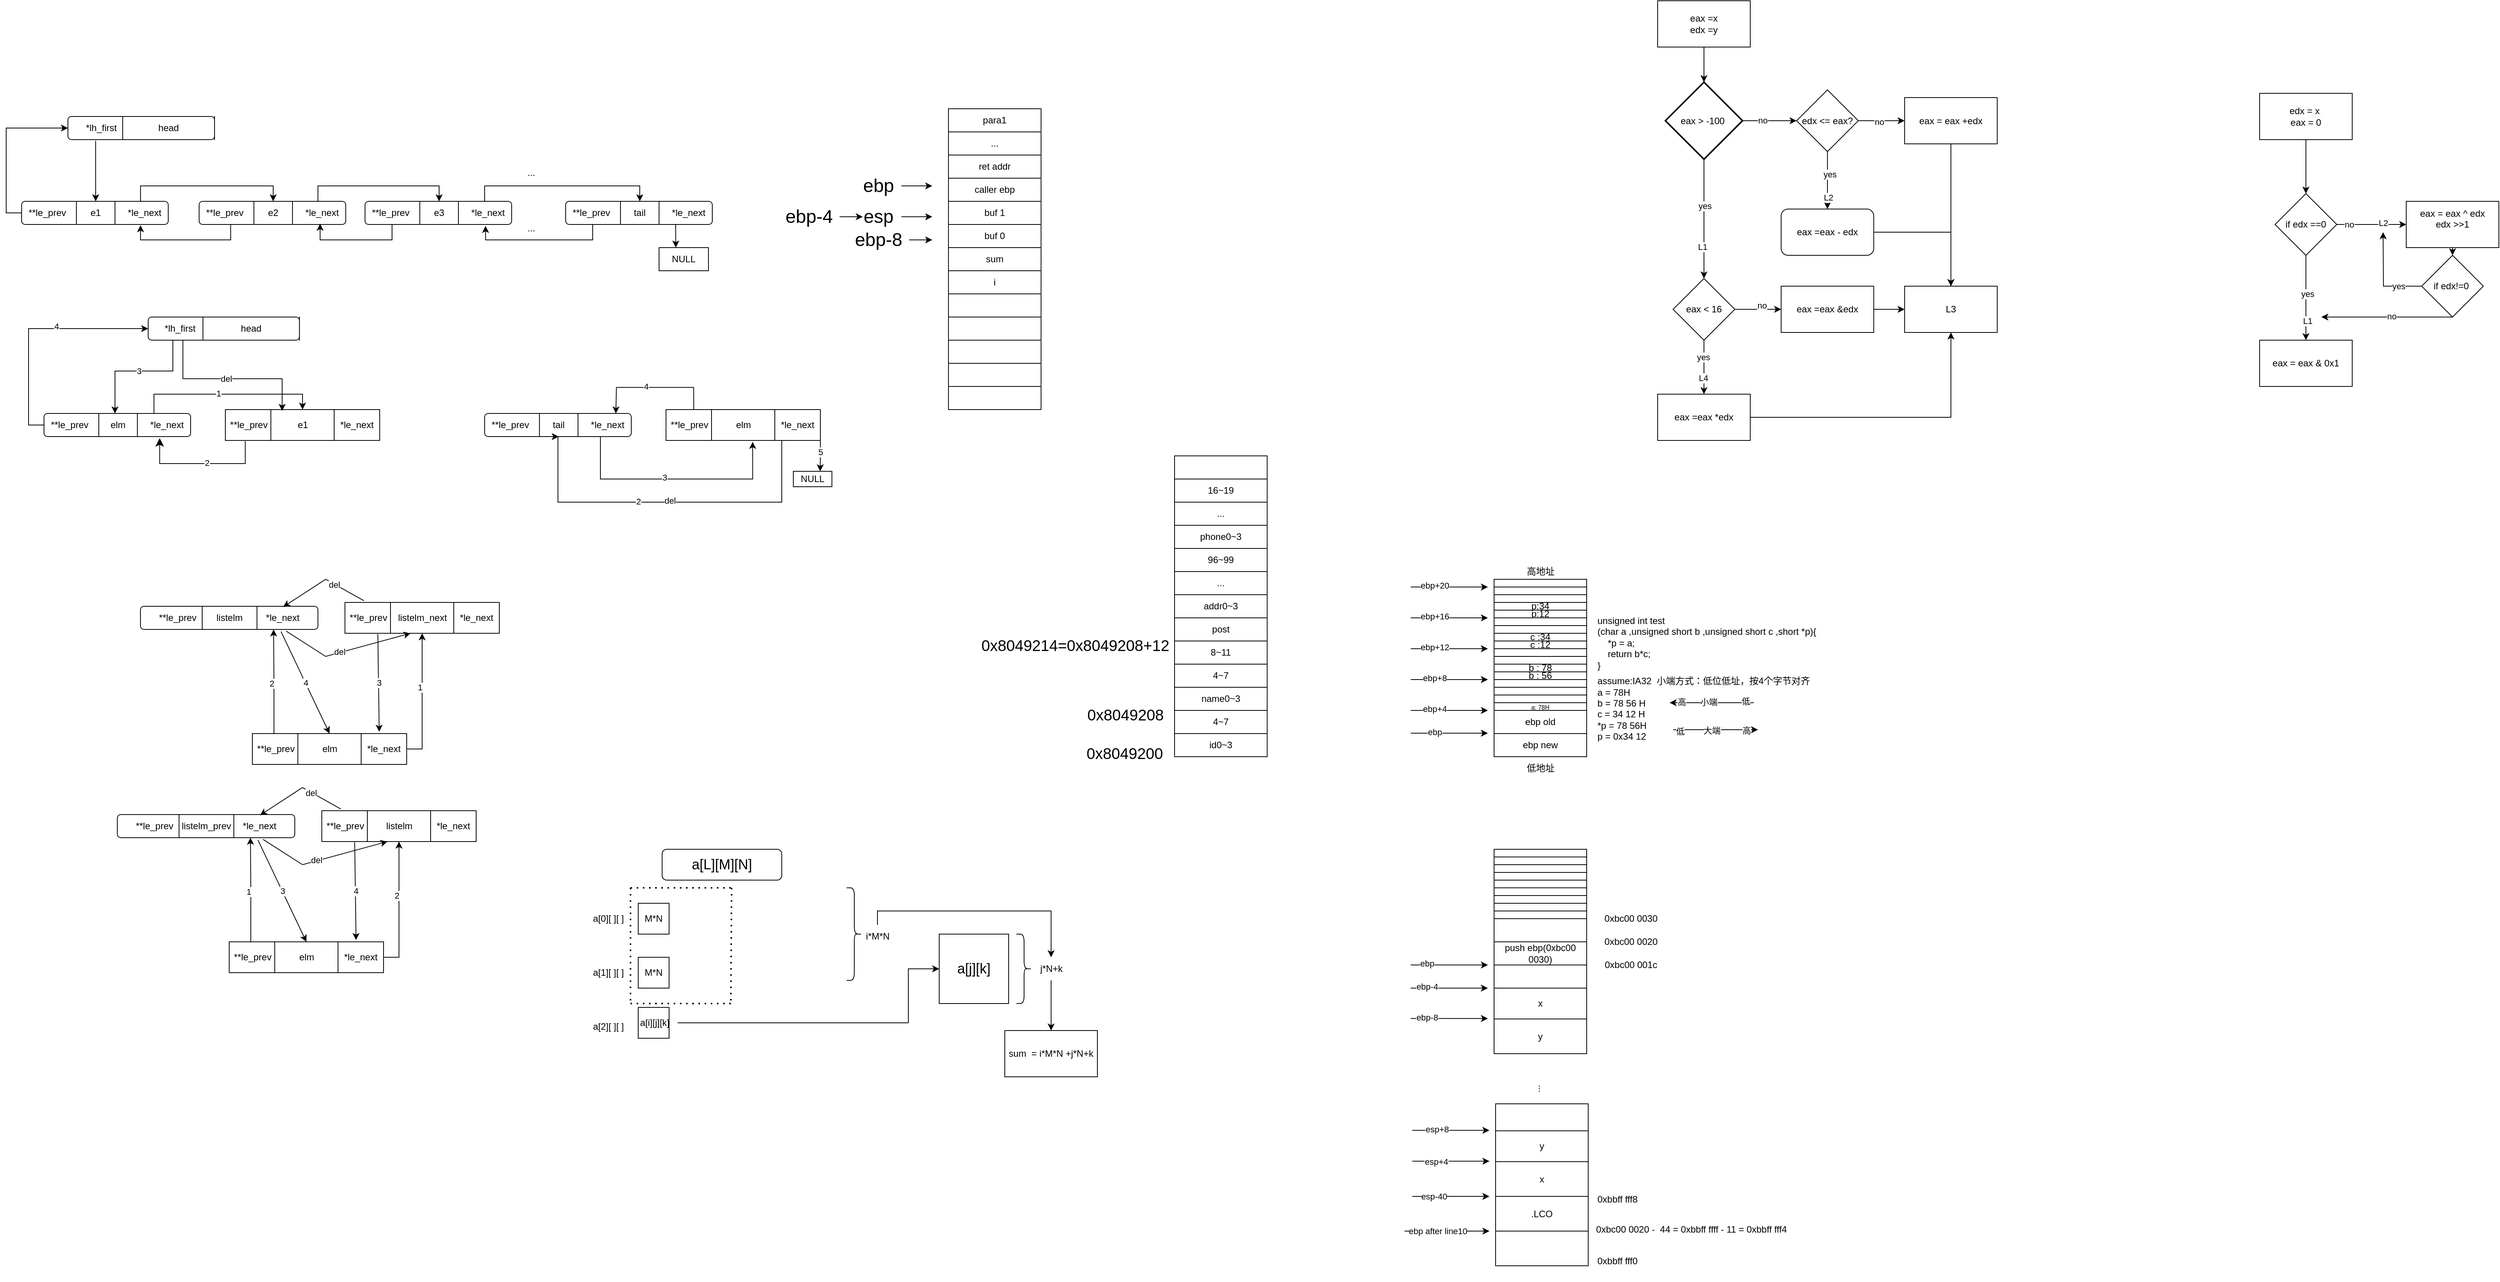 <mxfile version="25.0.3">
  <diagram name="第 1 页" id="CgbGqWeiciak2SSr_8g0">
    <mxGraphModel dx="729" dy="1533" grid="1" gridSize="10" guides="1" tooltips="1" connect="1" arrows="1" fold="1" page="1" pageScale="1" pageWidth="827" pageHeight="1169" math="0" shadow="0">
      <root>
        <mxCell id="0" />
        <mxCell id="1" parent="0" />
        <mxCell id="PcLLNrCdASyvN8jC8210-8" value="*lh_first&amp;nbsp; &amp;nbsp; &amp;nbsp; &amp;nbsp; &amp;nbsp; &amp;nbsp; &amp;nbsp; &amp;nbsp; &amp;nbsp; &amp;nbsp; &amp;nbsp; &amp;nbsp; &amp;nbsp; &amp;nbsp; &amp;nbsp; &amp;nbsp;" style="rounded=1;whiteSpace=wrap;html=1;" parent="1" vertex="1">
          <mxGeometry x="100" y="10" width="190" height="30" as="geometry" />
        </mxCell>
        <mxCell id="PcLLNrCdASyvN8jC8210-32" style="edgeStyle=orthogonalEdgeStyle;rounded=0;orthogonalLoop=1;jettySize=auto;html=1;exitX=0.189;exitY=1.052;exitDx=0;exitDy=0;entryX=0.5;entryY=0;entryDx=0;entryDy=0;exitPerimeter=0;" parent="1" source="PcLLNrCdASyvN8jC8210-8" target="PcLLNrCdASyvN8jC8210-22" edge="1">
          <mxGeometry relative="1" as="geometry" />
        </mxCell>
        <mxCell id="PcLLNrCdASyvN8jC8210-9" value="head" style="shape=partialRectangle;whiteSpace=wrap;html=1;top=0;bottom=0;fillColor=none;" parent="1" vertex="1">
          <mxGeometry x="171" y="10" width="119" height="30" as="geometry" />
        </mxCell>
        <mxCell id="PcLLNrCdASyvN8jC8210-25" style="edgeStyle=orthogonalEdgeStyle;rounded=0;orthogonalLoop=1;jettySize=auto;html=1;exitX=0.811;exitY=0.056;exitDx=0;exitDy=0;entryX=0.5;entryY=0;entryDx=0;entryDy=0;exitPerimeter=0;" parent="1" source="PcLLNrCdASyvN8jC8210-21" target="PcLLNrCdASyvN8jC8210-24" edge="1">
          <mxGeometry relative="1" as="geometry">
            <Array as="points">
              <mxPoint x="194" y="100" />
              <mxPoint x="366" y="100" />
            </Array>
          </mxGeometry>
        </mxCell>
        <mxCell id="9PKcSmoNiK7LUXzbzVSb-112" style="edgeStyle=orthogonalEdgeStyle;rounded=0;orthogonalLoop=1;jettySize=auto;html=1;exitX=0;exitY=0.5;exitDx=0;exitDy=0;entryX=0;entryY=0.5;entryDx=0;entryDy=0;" parent="1" source="PcLLNrCdASyvN8jC8210-21" target="PcLLNrCdASyvN8jC8210-8" edge="1">
          <mxGeometry relative="1" as="geometry" />
        </mxCell>
        <mxCell id="PcLLNrCdASyvN8jC8210-21" value="**le_prev&amp;nbsp; &amp;nbsp; &amp;nbsp; &amp;nbsp; &amp;nbsp; &amp;nbsp; &amp;nbsp; &amp;nbsp; &amp;nbsp; &amp;nbsp; &amp;nbsp; &amp;nbsp; *le_next" style="rounded=1;whiteSpace=wrap;html=1;" parent="1" vertex="1">
          <mxGeometry x="40" y="120" width="190" height="30" as="geometry" />
        </mxCell>
        <mxCell id="PcLLNrCdASyvN8jC8210-22" value="e1" style="shape=partialRectangle;whiteSpace=wrap;html=1;top=0;bottom=0;fillColor=none;" parent="1" vertex="1">
          <mxGeometry x="111" y="120" width="50" height="30" as="geometry" />
        </mxCell>
        <mxCell id="PcLLNrCdASyvN8jC8210-23" value="**le_prev&amp;nbsp; &amp;nbsp; &amp;nbsp; &amp;nbsp; &amp;nbsp; &amp;nbsp; &amp;nbsp; &amp;nbsp; &amp;nbsp; &amp;nbsp; &amp;nbsp; &amp;nbsp; *le_next" style="rounded=1;whiteSpace=wrap;html=1;" parent="1" vertex="1">
          <mxGeometry x="270" y="120" width="190" height="30" as="geometry" />
        </mxCell>
        <mxCell id="9PKcSmoNiK7LUXzbzVSb-10" style="edgeStyle=orthogonalEdgeStyle;rounded=0;orthogonalLoop=1;jettySize=auto;html=1;entryX=0.5;entryY=0;entryDx=0;entryDy=0;" parent="1" source="PcLLNrCdASyvN8jC8210-23" target="9PKcSmoNiK7LUXzbzVSb-8" edge="1">
          <mxGeometry relative="1" as="geometry">
            <Array as="points">
              <mxPoint x="424" y="100" />
              <mxPoint x="581" y="100" />
            </Array>
          </mxGeometry>
        </mxCell>
        <mxCell id="PcLLNrCdASyvN8jC8210-24" value="e2" style="shape=partialRectangle;whiteSpace=wrap;html=1;top=0;bottom=0;fillColor=none;" parent="1" vertex="1">
          <mxGeometry x="341" y="120" width="50" height="30" as="geometry" />
        </mxCell>
        <mxCell id="t2lfeFUL5zWcgB1iJ4_S-45" style="edgeStyle=orthogonalEdgeStyle;rounded=0;orthogonalLoop=1;jettySize=auto;html=1;exitX=0.75;exitY=1;exitDx=0;exitDy=0;" parent="1" source="PcLLNrCdASyvN8jC8210-29" edge="1">
          <mxGeometry relative="1" as="geometry">
            <mxPoint x="887.714" y="180" as="targetPoint" />
          </mxGeometry>
        </mxCell>
        <mxCell id="PcLLNrCdASyvN8jC8210-29" value="**le_prev&amp;nbsp; &amp;nbsp; &amp;nbsp; &amp;nbsp; &amp;nbsp; &amp;nbsp; &amp;nbsp; &amp;nbsp; &amp;nbsp; &amp;nbsp; &amp;nbsp; &amp;nbsp; *le_next" style="rounded=1;whiteSpace=wrap;html=1;" parent="1" vertex="1">
          <mxGeometry x="745" y="120" width="190" height="30" as="geometry" />
        </mxCell>
        <mxCell id="9PKcSmoNiK7LUXzbzVSb-6" style="edgeStyle=orthogonalEdgeStyle;rounded=0;orthogonalLoop=1;jettySize=auto;html=1;exitX=0.175;exitY=0.949;exitDx=0;exitDy=0;entryX=0.825;entryY=0.967;entryDx=0;entryDy=0;entryPerimeter=0;exitPerimeter=0;" parent="1" source="9PKcSmoNiK7LUXzbzVSb-7" target="PcLLNrCdASyvN8jC8210-23" edge="1">
          <mxGeometry relative="1" as="geometry">
            <mxPoint x="480" y="230" as="targetPoint" />
            <Array as="points">
              <mxPoint x="520" y="149" />
              <mxPoint x="520" y="170" />
              <mxPoint x="427" y="170" />
            </Array>
          </mxGeometry>
        </mxCell>
        <mxCell id="PcLLNrCdASyvN8jC8210-30" value="tail" style="shape=partialRectangle;whiteSpace=wrap;html=1;top=0;bottom=0;fillColor=none;" parent="1" vertex="1">
          <mxGeometry x="816" y="120" width="50" height="30" as="geometry" />
        </mxCell>
        <mxCell id="PcLLNrCdASyvN8jC8210-34" value="e1" style="shape=process;whiteSpace=wrap;html=1;backgroundOutline=1;size=0.294;" parent="1" vertex="1">
          <mxGeometry x="304" y="390" width="200" height="40" as="geometry" />
        </mxCell>
        <mxCell id="PcLLNrCdASyvN8jC8210-36" value="*le_next" style="text;html=1;align=center;verticalAlign=middle;resizable=0;points=[];autosize=1;strokeColor=none;fillColor=none;" parent="1" vertex="1">
          <mxGeometry x="439" y="395" width="70" height="30" as="geometry" />
        </mxCell>
        <mxCell id="PcLLNrCdASyvN8jC8210-37" value="**le_prev" style="text;html=1;align=center;verticalAlign=middle;resizable=0;points=[];autosize=1;strokeColor=none;fillColor=none;" parent="1" vertex="1">
          <mxGeometry x="299" y="395" width="70" height="30" as="geometry" />
        </mxCell>
        <mxCell id="9PKcSmoNiK7LUXzbzVSb-5" style="edgeStyle=orthogonalEdgeStyle;rounded=0;orthogonalLoop=1;jettySize=auto;html=1;exitX=0.215;exitY=0.989;exitDx=0;exitDy=0;entryX=0.811;entryY=1.033;entryDx=0;entryDy=0;entryPerimeter=0;exitPerimeter=0;" parent="1" source="PcLLNrCdASyvN8jC8210-23" target="PcLLNrCdASyvN8jC8210-21" edge="1">
          <mxGeometry relative="1" as="geometry" />
        </mxCell>
        <mxCell id="9PKcSmoNiK7LUXzbzVSb-12" style="edgeStyle=orthogonalEdgeStyle;rounded=0;orthogonalLoop=1;jettySize=auto;html=1;exitX=0.81;exitY=-0.003;exitDx=0;exitDy=0;entryX=0.5;entryY=0;entryDx=0;entryDy=0;exitPerimeter=0;" parent="1" source="9PKcSmoNiK7LUXzbzVSb-7" target="PcLLNrCdASyvN8jC8210-30" edge="1">
          <mxGeometry relative="1" as="geometry">
            <mxPoint x="860" y="100" as="targetPoint" />
            <Array as="points">
              <mxPoint x="639" y="121" />
              <mxPoint x="640" y="121" />
              <mxPoint x="640" y="100" />
              <mxPoint x="841" y="100" />
            </Array>
          </mxGeometry>
        </mxCell>
        <mxCell id="9PKcSmoNiK7LUXzbzVSb-7" value="**le_prev&amp;nbsp; &amp;nbsp; &amp;nbsp; &amp;nbsp; &amp;nbsp; &amp;nbsp; &amp;nbsp; &amp;nbsp; &amp;nbsp; &amp;nbsp; &amp;nbsp; &amp;nbsp; *le_next" style="rounded=1;whiteSpace=wrap;html=1;" parent="1" vertex="1">
          <mxGeometry x="485" y="120" width="190" height="30" as="geometry" />
        </mxCell>
        <mxCell id="9PKcSmoNiK7LUXzbzVSb-8" value="e3" style="shape=partialRectangle;whiteSpace=wrap;html=1;top=0;bottom=0;fillColor=none;" parent="1" vertex="1">
          <mxGeometry x="556" y="120" width="50" height="30" as="geometry" />
        </mxCell>
        <mxCell id="9PKcSmoNiK7LUXzbzVSb-13" style="edgeStyle=orthogonalEdgeStyle;rounded=0;orthogonalLoop=1;jettySize=auto;html=1;exitX=0;exitY=1;exitDx=0;exitDy=0;entryX=0.822;entryY=1.063;entryDx=0;entryDy=0;entryPerimeter=0;" parent="1" source="PcLLNrCdASyvN8jC8210-30" target="9PKcSmoNiK7LUXzbzVSb-7" edge="1">
          <mxGeometry relative="1" as="geometry">
            <Array as="points">
              <mxPoint x="780" y="150" />
              <mxPoint x="780" y="170" />
              <mxPoint x="641" y="170" />
            </Array>
          </mxGeometry>
        </mxCell>
        <mxCell id="9PKcSmoNiK7LUXzbzVSb-14" value="..." style="text;html=1;align=center;verticalAlign=middle;resizable=0;points=[];autosize=1;strokeColor=none;fillColor=none;" parent="1" vertex="1">
          <mxGeometry x="685" y="68" width="30" height="30" as="geometry" />
        </mxCell>
        <mxCell id="9PKcSmoNiK7LUXzbzVSb-16" value="..." style="text;html=1;align=center;verticalAlign=middle;resizable=0;points=[];autosize=1;strokeColor=none;fillColor=none;" parent="1" vertex="1">
          <mxGeometry x="685" y="140" width="30" height="30" as="geometry" />
        </mxCell>
        <mxCell id="9PKcSmoNiK7LUXzbzVSb-23" style="edgeStyle=orthogonalEdgeStyle;rounded=0;orthogonalLoop=1;jettySize=auto;html=1;exitX=0.75;exitY=0;exitDx=0;exitDy=0;entryX=0.5;entryY=0;entryDx=0;entryDy=0;" parent="1" source="9PKcSmoNiK7LUXzbzVSb-20" target="PcLLNrCdASyvN8jC8210-34" edge="1">
          <mxGeometry relative="1" as="geometry" />
        </mxCell>
        <mxCell id="9PKcSmoNiK7LUXzbzVSb-114" value="1" style="edgeLabel;html=1;align=center;verticalAlign=middle;resizable=0;points=[];" parent="9PKcSmoNiK7LUXzbzVSb-23" vertex="1" connectable="0">
          <mxGeometry x="-0.085" y="1" relative="1" as="geometry">
            <mxPoint as="offset" />
          </mxGeometry>
        </mxCell>
        <mxCell id="9PKcSmoNiK7LUXzbzVSb-113" style="edgeStyle=orthogonalEdgeStyle;rounded=0;orthogonalLoop=1;jettySize=auto;html=1;exitX=0;exitY=0.5;exitDx=0;exitDy=0;entryX=0;entryY=0.5;entryDx=0;entryDy=0;" parent="1" source="9PKcSmoNiK7LUXzbzVSb-20" target="9PKcSmoNiK7LUXzbzVSb-103" edge="1">
          <mxGeometry relative="1" as="geometry" />
        </mxCell>
        <mxCell id="9PKcSmoNiK7LUXzbzVSb-115" value="4" style="edgeLabel;html=1;align=center;verticalAlign=middle;resizable=0;points=[];" parent="9PKcSmoNiK7LUXzbzVSb-113" vertex="1" connectable="0">
          <mxGeometry x="0.208" y="3" relative="1" as="geometry">
            <mxPoint as="offset" />
          </mxGeometry>
        </mxCell>
        <mxCell id="9PKcSmoNiK7LUXzbzVSb-20" value="**le_prev&amp;nbsp; &amp;nbsp; &amp;nbsp; &amp;nbsp; &amp;nbsp; &amp;nbsp; &amp;nbsp; &amp;nbsp; &amp;nbsp; &amp;nbsp; &amp;nbsp; &amp;nbsp; *le_next" style="rounded=1;whiteSpace=wrap;html=1;" parent="1" vertex="1">
          <mxGeometry x="69" y="395" width="190" height="30" as="geometry" />
        </mxCell>
        <mxCell id="9PKcSmoNiK7LUXzbzVSb-21" value="elm" style="shape=partialRectangle;whiteSpace=wrap;html=1;top=0;bottom=0;fillColor=none;" parent="1" vertex="1">
          <mxGeometry x="140" y="395" width="50" height="30" as="geometry" />
        </mxCell>
        <mxCell id="9PKcSmoNiK7LUXzbzVSb-22" value="" style="edgeStyle=segmentEdgeStyle;endArrow=classic;html=1;curved=0;rounded=0;endSize=8;startSize=8;sourcePerimeterSpacing=0;targetPerimeterSpacing=0;entryX=0.789;entryY=1.067;entryDx=0;entryDy=0;entryPerimeter=0;exitX=0.129;exitY=1.025;exitDx=0;exitDy=0;exitPerimeter=0;" parent="1" source="PcLLNrCdASyvN8jC8210-34" target="9PKcSmoNiK7LUXzbzVSb-20" edge="1">
          <mxGeometry width="100" relative="1" as="geometry">
            <mxPoint x="330" y="440" as="sourcePoint" />
            <mxPoint x="409" y="460" as="targetPoint" />
            <Array as="points">
              <mxPoint x="330" y="460" />
              <mxPoint x="219" y="460" />
            </Array>
          </mxGeometry>
        </mxCell>
        <mxCell id="9PKcSmoNiK7LUXzbzVSb-110" value="2" style="edgeLabel;html=1;align=center;verticalAlign=middle;resizable=0;points=[];" parent="9PKcSmoNiK7LUXzbzVSb-22" vertex="1" connectable="0">
          <mxGeometry x="-0.082" y="-1" relative="1" as="geometry">
            <mxPoint as="offset" />
          </mxGeometry>
        </mxCell>
        <mxCell id="9PKcSmoNiK7LUXzbzVSb-53" value="listelm" style="shape=process;whiteSpace=wrap;html=1;backgroundOutline=1;size=0.294;" parent="1" vertex="1">
          <mxGeometry x="429" y="910" width="200" height="40" as="geometry" />
        </mxCell>
        <mxCell id="9PKcSmoNiK7LUXzbzVSb-54" value="*le_next" style="text;html=1;align=center;verticalAlign=middle;resizable=0;points=[];autosize=1;strokeColor=none;fillColor=none;" parent="1" vertex="1">
          <mxGeometry x="564" y="915" width="70" height="30" as="geometry" />
        </mxCell>
        <mxCell id="9PKcSmoNiK7LUXzbzVSb-55" value="**le_prev" style="text;html=1;align=center;verticalAlign=middle;resizable=0;points=[];autosize=1;strokeColor=none;fillColor=none;" parent="1" vertex="1">
          <mxGeometry x="424" y="915" width="70" height="30" as="geometry" />
        </mxCell>
        <mxCell id="9PKcSmoNiK7LUXzbzVSb-56" value="**le_prev&amp;nbsp; &amp;nbsp; &amp;nbsp; &amp;nbsp; &amp;nbsp; &amp;nbsp; &amp;nbsp; &amp;nbsp; &amp;nbsp; &amp;nbsp; &amp;nbsp; &amp;nbsp; &amp;nbsp; &amp;nbsp;*le_next" style="rounded=1;whiteSpace=wrap;html=1;" parent="1" vertex="1">
          <mxGeometry x="164" y="915" width="230" height="30" as="geometry" />
        </mxCell>
        <mxCell id="9PKcSmoNiK7LUXzbzVSb-57" value="listelm_prev" style="shape=partialRectangle;whiteSpace=wrap;html=1;top=0;bottom=0;fillColor=none;" parent="1" vertex="1">
          <mxGeometry x="244" y="915" width="71" height="30" as="geometry" />
        </mxCell>
        <mxCell id="9PKcSmoNiK7LUXzbzVSb-58" style="edgeStyle=orthogonalEdgeStyle;rounded=0;orthogonalLoop=1;jettySize=auto;html=1;entryX=0.5;entryY=1;entryDx=0;entryDy=0;" parent="1" target="9PKcSmoNiK7LUXzbzVSb-53" edge="1">
          <mxGeometry relative="1" as="geometry">
            <mxPoint x="504" y="1100" as="sourcePoint" />
            <Array as="points">
              <mxPoint x="529" y="1100" />
            </Array>
          </mxGeometry>
        </mxCell>
        <mxCell id="9PKcSmoNiK7LUXzbzVSb-59" value="2" style="edgeLabel;html=1;align=center;verticalAlign=middle;resizable=0;points=[];" parent="9PKcSmoNiK7LUXzbzVSb-58" vertex="1" connectable="0">
          <mxGeometry x="0.208" y="3" relative="1" as="geometry">
            <mxPoint as="offset" />
          </mxGeometry>
        </mxCell>
        <mxCell id="9PKcSmoNiK7LUXzbzVSb-60" style="edgeStyle=orthogonalEdgeStyle;rounded=0;orthogonalLoop=1;jettySize=auto;html=1;exitX=0.132;exitY=0.008;exitDx=0;exitDy=0;entryX=0.75;entryY=1;entryDx=0;entryDy=0;exitPerimeter=0;" parent="1" source="9PKcSmoNiK7LUXzbzVSb-62" target="9PKcSmoNiK7LUXzbzVSb-56" edge="1">
          <mxGeometry relative="1" as="geometry">
            <Array as="points">
              <mxPoint x="337" y="1080" />
              <mxPoint x="337" y="1013" />
            </Array>
          </mxGeometry>
        </mxCell>
        <mxCell id="9PKcSmoNiK7LUXzbzVSb-61" value="1" style="edgeLabel;html=1;align=center;verticalAlign=middle;resizable=0;points=[];" parent="9PKcSmoNiK7LUXzbzVSb-60" vertex="1" connectable="0">
          <mxGeometry x="-0.025" y="3" relative="1" as="geometry">
            <mxPoint as="offset" />
          </mxGeometry>
        </mxCell>
        <mxCell id="9PKcSmoNiK7LUXzbzVSb-62" value="elm" style="shape=process;whiteSpace=wrap;html=1;backgroundOutline=1;size=0.294;" parent="1" vertex="1">
          <mxGeometry x="309" y="1080" width="200" height="40" as="geometry" />
        </mxCell>
        <mxCell id="9PKcSmoNiK7LUXzbzVSb-63" value="*le_next" style="text;html=1;align=center;verticalAlign=middle;resizable=0;points=[];autosize=1;strokeColor=none;fillColor=none;" parent="1" vertex="1">
          <mxGeometry x="444" y="1085" width="70" height="30" as="geometry" />
        </mxCell>
        <mxCell id="9PKcSmoNiK7LUXzbzVSb-64" value="**le_prev" style="text;html=1;align=center;verticalAlign=middle;resizable=0;points=[];autosize=1;strokeColor=none;fillColor=none;" parent="1" vertex="1">
          <mxGeometry x="304" y="1085" width="70" height="30" as="geometry" />
        </mxCell>
        <mxCell id="9PKcSmoNiK7LUXzbzVSb-65" value="3" style="endArrow=classic;html=1;rounded=0;exitX=0.792;exitY=1.094;exitDx=0;exitDy=0;entryX=0.5;entryY=0;entryDx=0;entryDy=0;exitPerimeter=0;" parent="1" source="9PKcSmoNiK7LUXzbzVSb-56" target="9PKcSmoNiK7LUXzbzVSb-62" edge="1">
          <mxGeometry width="50" height="50" relative="1" as="geometry">
            <mxPoint x="404" y="1080" as="sourcePoint" />
            <mxPoint x="454" y="1030" as="targetPoint" />
          </mxGeometry>
        </mxCell>
        <mxCell id="9PKcSmoNiK7LUXzbzVSb-67" value="4" style="endArrow=classic;html=1;rounded=0;entryX=0.822;entryY=-0.058;entryDx=0;entryDy=0;exitX=0.213;exitY=1.025;exitDx=0;exitDy=0;entryPerimeter=0;exitPerimeter=0;" parent="1" source="9PKcSmoNiK7LUXzbzVSb-53" target="9PKcSmoNiK7LUXzbzVSb-62" edge="1">
          <mxGeometry width="50" height="50" relative="1" as="geometry">
            <mxPoint x="459" y="970" as="sourcePoint" />
            <mxPoint x="454" y="1030" as="targetPoint" />
          </mxGeometry>
        </mxCell>
        <mxCell id="9PKcSmoNiK7LUXzbzVSb-71" value="" style="endArrow=classic;html=1;rounded=0;entryX=0.804;entryY=0.028;entryDx=0;entryDy=0;entryPerimeter=0;exitX=0.123;exitY=-0.054;exitDx=0;exitDy=0;exitPerimeter=0;" parent="1" source="9PKcSmoNiK7LUXzbzVSb-53" target="9PKcSmoNiK7LUXzbzVSb-56" edge="1">
          <mxGeometry width="50" height="50" relative="1" as="geometry">
            <mxPoint x="414" y="1010" as="sourcePoint" />
            <mxPoint x="464" y="960" as="targetPoint" />
            <Array as="points">
              <mxPoint x="404" y="880" />
            </Array>
          </mxGeometry>
        </mxCell>
        <mxCell id="9PKcSmoNiK7LUXzbzVSb-75" value="del" style="edgeLabel;html=1;align=center;verticalAlign=middle;resizable=0;points=[];" parent="9PKcSmoNiK7LUXzbzVSb-71" vertex="1" connectable="0">
          <mxGeometry x="-0.281" relative="1" as="geometry">
            <mxPoint as="offset" />
          </mxGeometry>
        </mxCell>
        <mxCell id="9PKcSmoNiK7LUXzbzVSb-74" value="" style="endArrow=classic;html=1;rounded=0;exitX=0.821;exitY=1.072;exitDx=0;exitDy=0;exitPerimeter=0;" parent="1" source="9PKcSmoNiK7LUXzbzVSb-56" edge="1">
          <mxGeometry width="50" height="50" relative="1" as="geometry">
            <mxPoint x="414" y="1010" as="sourcePoint" />
            <mxPoint x="514" y="950" as="targetPoint" />
            <Array as="points">
              <mxPoint x="404" y="980" />
            </Array>
          </mxGeometry>
        </mxCell>
        <mxCell id="9PKcSmoNiK7LUXzbzVSb-76" value="del" style="edgeLabel;html=1;align=center;verticalAlign=middle;resizable=0;points=[];" parent="9PKcSmoNiK7LUXzbzVSb-74" vertex="1" connectable="0">
          <mxGeometry x="-0.091" y="1" relative="1" as="geometry">
            <mxPoint as="offset" />
          </mxGeometry>
        </mxCell>
        <mxCell id="9PKcSmoNiK7LUXzbzVSb-77" value="listelm_next" style="shape=process;whiteSpace=wrap;html=1;backgroundOutline=1;size=0.294;" parent="1" vertex="1">
          <mxGeometry x="459" y="640" width="200" height="40" as="geometry" />
        </mxCell>
        <mxCell id="9PKcSmoNiK7LUXzbzVSb-78" value="*le_next" style="text;html=1;align=center;verticalAlign=middle;resizable=0;points=[];autosize=1;strokeColor=none;fillColor=none;" parent="1" vertex="1">
          <mxGeometry x="594" y="645" width="70" height="30" as="geometry" />
        </mxCell>
        <mxCell id="9PKcSmoNiK7LUXzbzVSb-79" value="**le_prev" style="text;html=1;align=center;verticalAlign=middle;resizable=0;points=[];autosize=1;strokeColor=none;fillColor=none;" parent="1" vertex="1">
          <mxGeometry x="454" y="645" width="70" height="30" as="geometry" />
        </mxCell>
        <mxCell id="9PKcSmoNiK7LUXzbzVSb-80" value="**le_prev&amp;nbsp; &amp;nbsp; &amp;nbsp; &amp;nbsp; &amp;nbsp; &amp;nbsp; &amp;nbsp; &amp;nbsp; &amp;nbsp; &amp;nbsp; &amp;nbsp; &amp;nbsp; &amp;nbsp; &amp;nbsp;*le_next" style="rounded=1;whiteSpace=wrap;html=1;" parent="1" vertex="1">
          <mxGeometry x="194" y="645" width="230" height="30" as="geometry" />
        </mxCell>
        <mxCell id="9PKcSmoNiK7LUXzbzVSb-81" value="listelm" style="shape=partialRectangle;whiteSpace=wrap;html=1;top=0;bottom=0;fillColor=none;" parent="1" vertex="1">
          <mxGeometry x="274" y="645" width="71" height="30" as="geometry" />
        </mxCell>
        <mxCell id="9PKcSmoNiK7LUXzbzVSb-82" style="edgeStyle=orthogonalEdgeStyle;rounded=0;orthogonalLoop=1;jettySize=auto;html=1;entryX=0.5;entryY=1;entryDx=0;entryDy=0;" parent="1" target="9PKcSmoNiK7LUXzbzVSb-77" edge="1">
          <mxGeometry relative="1" as="geometry">
            <mxPoint x="534" y="830" as="sourcePoint" />
            <Array as="points">
              <mxPoint x="559" y="830" />
            </Array>
          </mxGeometry>
        </mxCell>
        <mxCell id="9PKcSmoNiK7LUXzbzVSb-83" value="1" style="edgeLabel;html=1;align=center;verticalAlign=middle;resizable=0;points=[];" parent="9PKcSmoNiK7LUXzbzVSb-82" vertex="1" connectable="0">
          <mxGeometry x="0.208" y="3" relative="1" as="geometry">
            <mxPoint as="offset" />
          </mxGeometry>
        </mxCell>
        <mxCell id="9PKcSmoNiK7LUXzbzVSb-84" style="edgeStyle=orthogonalEdgeStyle;rounded=0;orthogonalLoop=1;jettySize=auto;html=1;exitX=0.132;exitY=0.008;exitDx=0;exitDy=0;entryX=0.75;entryY=1;entryDx=0;entryDy=0;exitPerimeter=0;" parent="1" source="9PKcSmoNiK7LUXzbzVSb-86" target="9PKcSmoNiK7LUXzbzVSb-80" edge="1">
          <mxGeometry relative="1" as="geometry">
            <Array as="points">
              <mxPoint x="367" y="810" />
              <mxPoint x="367" y="743" />
            </Array>
          </mxGeometry>
        </mxCell>
        <mxCell id="9PKcSmoNiK7LUXzbzVSb-85" value="1" style="edgeLabel;html=1;align=center;verticalAlign=middle;resizable=0;points=[];" parent="9PKcSmoNiK7LUXzbzVSb-84" vertex="1" connectable="0">
          <mxGeometry x="-0.025" y="3" relative="1" as="geometry">
            <mxPoint as="offset" />
          </mxGeometry>
        </mxCell>
        <mxCell id="9PKcSmoNiK7LUXzbzVSb-95" value="2" style="edgeLabel;html=1;align=center;verticalAlign=middle;resizable=0;points=[];" parent="9PKcSmoNiK7LUXzbzVSb-84" vertex="1" connectable="0">
          <mxGeometry x="0.01" y="3" relative="1" as="geometry">
            <mxPoint y="2" as="offset" />
          </mxGeometry>
        </mxCell>
        <mxCell id="9PKcSmoNiK7LUXzbzVSb-86" value="elm" style="shape=process;whiteSpace=wrap;html=1;backgroundOutline=1;size=0.294;" parent="1" vertex="1">
          <mxGeometry x="339" y="810" width="200" height="40" as="geometry" />
        </mxCell>
        <mxCell id="9PKcSmoNiK7LUXzbzVSb-87" value="*le_next" style="text;html=1;align=center;verticalAlign=middle;resizable=0;points=[];autosize=1;strokeColor=none;fillColor=none;" parent="1" vertex="1">
          <mxGeometry x="474" y="815" width="70" height="30" as="geometry" />
        </mxCell>
        <mxCell id="9PKcSmoNiK7LUXzbzVSb-88" value="**le_prev" style="text;html=1;align=center;verticalAlign=middle;resizable=0;points=[];autosize=1;strokeColor=none;fillColor=none;" parent="1" vertex="1">
          <mxGeometry x="334" y="815" width="70" height="30" as="geometry" />
        </mxCell>
        <mxCell id="9PKcSmoNiK7LUXzbzVSb-89" value="4" style="endArrow=classic;html=1;rounded=0;exitX=0.792;exitY=1.094;exitDx=0;exitDy=0;entryX=0.5;entryY=0;entryDx=0;entryDy=0;exitPerimeter=0;" parent="1" source="9PKcSmoNiK7LUXzbzVSb-80" target="9PKcSmoNiK7LUXzbzVSb-86" edge="1">
          <mxGeometry width="50" height="50" relative="1" as="geometry">
            <mxPoint x="434" y="810" as="sourcePoint" />
            <mxPoint x="484" y="760" as="targetPoint" />
          </mxGeometry>
        </mxCell>
        <mxCell id="9PKcSmoNiK7LUXzbzVSb-90" value="3" style="endArrow=classic;html=1;rounded=0;entryX=0.822;entryY=-0.058;entryDx=0;entryDy=0;exitX=0.213;exitY=1.025;exitDx=0;exitDy=0;entryPerimeter=0;exitPerimeter=0;" parent="1" source="9PKcSmoNiK7LUXzbzVSb-77" target="9PKcSmoNiK7LUXzbzVSb-86" edge="1">
          <mxGeometry width="50" height="50" relative="1" as="geometry">
            <mxPoint x="489" y="700" as="sourcePoint" />
            <mxPoint x="484" y="760" as="targetPoint" />
          </mxGeometry>
        </mxCell>
        <mxCell id="9PKcSmoNiK7LUXzbzVSb-91" value="" style="endArrow=classic;html=1;rounded=0;entryX=0.804;entryY=0.028;entryDx=0;entryDy=0;entryPerimeter=0;exitX=0.123;exitY=-0.054;exitDx=0;exitDy=0;exitPerimeter=0;" parent="1" source="9PKcSmoNiK7LUXzbzVSb-77" target="9PKcSmoNiK7LUXzbzVSb-80" edge="1">
          <mxGeometry width="50" height="50" relative="1" as="geometry">
            <mxPoint x="444" y="740" as="sourcePoint" />
            <mxPoint x="494" y="690" as="targetPoint" />
            <Array as="points">
              <mxPoint x="434" y="610" />
            </Array>
          </mxGeometry>
        </mxCell>
        <mxCell id="9PKcSmoNiK7LUXzbzVSb-92" value="del" style="edgeLabel;html=1;align=center;verticalAlign=middle;resizable=0;points=[];" parent="9PKcSmoNiK7LUXzbzVSb-91" vertex="1" connectable="0">
          <mxGeometry x="-0.281" relative="1" as="geometry">
            <mxPoint as="offset" />
          </mxGeometry>
        </mxCell>
        <mxCell id="9PKcSmoNiK7LUXzbzVSb-93" value="" style="endArrow=classic;html=1;rounded=0;exitX=0.821;exitY=1.072;exitDx=0;exitDy=0;exitPerimeter=0;" parent="1" source="9PKcSmoNiK7LUXzbzVSb-80" edge="1">
          <mxGeometry width="50" height="50" relative="1" as="geometry">
            <mxPoint x="444" y="740" as="sourcePoint" />
            <mxPoint x="544" y="680" as="targetPoint" />
            <Array as="points">
              <mxPoint x="434" y="710" />
            </Array>
          </mxGeometry>
        </mxCell>
        <mxCell id="9PKcSmoNiK7LUXzbzVSb-94" value="del" style="edgeLabel;html=1;align=center;verticalAlign=middle;resizable=0;points=[];" parent="9PKcSmoNiK7LUXzbzVSb-93" vertex="1" connectable="0">
          <mxGeometry x="-0.091" y="1" relative="1" as="geometry">
            <mxPoint as="offset" />
          </mxGeometry>
        </mxCell>
        <mxCell id="9PKcSmoNiK7LUXzbzVSb-106" value="3" style="edgeStyle=orthogonalEdgeStyle;rounded=0;orthogonalLoop=1;jettySize=auto;html=1;exitX=0.205;exitY=1;exitDx=0;exitDy=0;entryX=0.5;entryY=0;entryDx=0;entryDy=0;exitPerimeter=0;" parent="1" edge="1">
          <mxGeometry relative="1" as="geometry">
            <mxPoint x="238.95" y="300" as="sourcePoint" />
            <mxPoint x="161" y="395" as="targetPoint" />
            <Array as="points">
              <mxPoint x="236" y="300" />
              <mxPoint x="236" y="340" />
              <mxPoint x="161" y="340" />
            </Array>
          </mxGeometry>
        </mxCell>
        <mxCell id="9PKcSmoNiK7LUXzbzVSb-103" value="*lh_first&amp;nbsp; &amp;nbsp; &amp;nbsp; &amp;nbsp; &amp;nbsp; &amp;nbsp; &amp;nbsp; &amp;nbsp; &amp;nbsp; &amp;nbsp; &amp;nbsp; &amp;nbsp; &amp;nbsp; &amp;nbsp; &amp;nbsp; &amp;nbsp; &amp;nbsp;&amp;nbsp;" style="rounded=1;whiteSpace=wrap;html=1;" parent="1" vertex="1">
          <mxGeometry x="204" y="270" width="196" height="30" as="geometry" />
        </mxCell>
        <mxCell id="9PKcSmoNiK7LUXzbzVSb-104" value="head" style="shape=partialRectangle;whiteSpace=wrap;html=1;top=0;bottom=0;fillColor=none;" parent="1" vertex="1">
          <mxGeometry x="275" y="270" width="125" height="30" as="geometry" />
        </mxCell>
        <mxCell id="9PKcSmoNiK7LUXzbzVSb-107" style="edgeStyle=orthogonalEdgeStyle;rounded=0;orthogonalLoop=1;jettySize=auto;html=1;exitX=0.25;exitY=1;exitDx=0;exitDy=0;entryX=0.368;entryY=0.042;entryDx=0;entryDy=0;entryPerimeter=0;" parent="1" source="9PKcSmoNiK7LUXzbzVSb-103" target="PcLLNrCdASyvN8jC8210-34" edge="1">
          <mxGeometry relative="1" as="geometry">
            <Array as="points">
              <mxPoint x="249" y="350" />
              <mxPoint x="378" y="350" />
            </Array>
          </mxGeometry>
        </mxCell>
        <mxCell id="9PKcSmoNiK7LUXzbzVSb-108" value="del" style="edgeLabel;html=1;align=center;verticalAlign=middle;resizable=0;points=[];" parent="9PKcSmoNiK7LUXzbzVSb-107" vertex="1" connectable="0">
          <mxGeometry x="-0.021" relative="1" as="geometry">
            <mxPoint as="offset" />
          </mxGeometry>
        </mxCell>
        <mxCell id="t2lfeFUL5zWcgB1iJ4_S-36" style="edgeStyle=orthogonalEdgeStyle;rounded=0;orthogonalLoop=1;jettySize=auto;html=1;exitX=1;exitY=1;exitDx=0;exitDy=0;" parent="1" source="t2lfeFUL5zWcgB1iJ4_S-1" edge="1">
          <mxGeometry relative="1" as="geometry">
            <mxPoint x="1074.8" y="470" as="targetPoint" />
          </mxGeometry>
        </mxCell>
        <mxCell id="t2lfeFUL5zWcgB1iJ4_S-43" value="5" style="edgeLabel;html=1;align=center;verticalAlign=middle;resizable=0;points=[];" parent="t2lfeFUL5zWcgB1iJ4_S-36" vertex="1" connectable="0">
          <mxGeometry x="-0.248" relative="1" as="geometry">
            <mxPoint as="offset" />
          </mxGeometry>
        </mxCell>
        <mxCell id="t2lfeFUL5zWcgB1iJ4_S-1" value="elm" style="shape=process;whiteSpace=wrap;html=1;backgroundOutline=1;size=0.294;" parent="1" vertex="1">
          <mxGeometry x="875" y="390" width="200" height="40" as="geometry" />
        </mxCell>
        <mxCell id="t2lfeFUL5zWcgB1iJ4_S-2" value="*le_next" style="text;html=1;align=center;verticalAlign=middle;resizable=0;points=[];autosize=1;strokeColor=none;fillColor=none;" parent="1" vertex="1">
          <mxGeometry x="1010" y="395" width="70" height="30" as="geometry" />
        </mxCell>
        <mxCell id="t2lfeFUL5zWcgB1iJ4_S-3" value="**le_prev" style="text;html=1;align=center;verticalAlign=middle;resizable=0;points=[];autosize=1;strokeColor=none;fillColor=none;" parent="1" vertex="1">
          <mxGeometry x="870" y="395" width="70" height="30" as="geometry" />
        </mxCell>
        <mxCell id="t2lfeFUL5zWcgB1iJ4_S-8" value="**le_prev&amp;nbsp; &amp;nbsp; &amp;nbsp; &amp;nbsp; &amp;nbsp; &amp;nbsp; &amp;nbsp; &amp;nbsp; &amp;nbsp; &amp;nbsp; &amp;nbsp; &amp;nbsp; *le_next" style="rounded=1;whiteSpace=wrap;html=1;" parent="1" vertex="1">
          <mxGeometry x="640" y="395" width="190" height="30" as="geometry" />
        </mxCell>
        <mxCell id="t2lfeFUL5zWcgB1iJ4_S-9" value="tail" style="shape=partialRectangle;whiteSpace=wrap;html=1;top=0;bottom=0;fillColor=none;" parent="1" vertex="1">
          <mxGeometry x="711" y="395" width="50" height="30" as="geometry" />
        </mxCell>
        <mxCell id="t2lfeFUL5zWcgB1iJ4_S-22" style="edgeStyle=orthogonalEdgeStyle;rounded=0;orthogonalLoop=1;jettySize=auto;html=1;exitX=0.75;exitY=1;exitDx=0;exitDy=0;entryX=0.524;entryY=1.046;entryDx=0;entryDy=0;entryPerimeter=0;" parent="1" edge="1">
          <mxGeometry relative="1" as="geometry">
            <mxPoint x="790" y="425" as="sourcePoint" />
            <mxPoint x="987.3" y="431.84" as="targetPoint" />
            <Array as="points">
              <mxPoint x="790.5" y="480" />
              <mxPoint x="987.5" y="480" />
            </Array>
          </mxGeometry>
        </mxCell>
        <mxCell id="t2lfeFUL5zWcgB1iJ4_S-40" value="3" style="edgeLabel;html=1;align=center;verticalAlign=middle;resizable=0;points=[];" parent="t2lfeFUL5zWcgB1iJ4_S-22" vertex="1" connectable="0">
          <mxGeometry x="-0.084" y="2" relative="1" as="geometry">
            <mxPoint as="offset" />
          </mxGeometry>
        </mxCell>
        <mxCell id="t2lfeFUL5zWcgB1iJ4_S-28" value="" style="endArrow=classic;html=1;rounded=0;entryX=0.838;entryY=-0.041;entryDx=0;entryDy=0;entryPerimeter=0;" parent="1" edge="1">
          <mxGeometry width="50" height="50" relative="1" as="geometry">
            <mxPoint x="911" y="390" as="sourcePoint" />
            <mxPoint x="810" y="395.0" as="targetPoint" />
            <Array as="points">
              <mxPoint x="910.78" y="361.23" />
              <mxPoint x="810.78" y="361.23" />
            </Array>
          </mxGeometry>
        </mxCell>
        <mxCell id="t2lfeFUL5zWcgB1iJ4_S-41" value="4" style="edgeLabel;html=1;align=center;verticalAlign=middle;resizable=0;points=[];" parent="t2lfeFUL5zWcgB1iJ4_S-28" vertex="1" connectable="0">
          <mxGeometry x="0.119" y="-1" relative="1" as="geometry">
            <mxPoint as="offset" />
          </mxGeometry>
        </mxCell>
        <mxCell id="t2lfeFUL5zWcgB1iJ4_S-33" style="edgeStyle=orthogonalEdgeStyle;rounded=0;orthogonalLoop=1;jettySize=auto;html=1;exitX=0.75;exitY=1;exitDx=0;exitDy=0;entryX=0.5;entryY=1;entryDx=0;entryDy=0;" parent="1" source="t2lfeFUL5zWcgB1iJ4_S-1" target="t2lfeFUL5zWcgB1iJ4_S-9" edge="1">
          <mxGeometry relative="1" as="geometry">
            <Array as="points">
              <mxPoint x="1025" y="510" />
              <mxPoint x="735" y="510" />
              <mxPoint x="735" y="425" />
            </Array>
          </mxGeometry>
        </mxCell>
        <mxCell id="t2lfeFUL5zWcgB1iJ4_S-38" value="del" style="edgeLabel;html=1;align=center;verticalAlign=middle;resizable=0;points=[];" parent="t2lfeFUL5zWcgB1iJ4_S-33" vertex="1" connectable="0">
          <mxGeometry x="-0.013" y="-2" relative="1" as="geometry">
            <mxPoint as="offset" />
          </mxGeometry>
        </mxCell>
        <mxCell id="t2lfeFUL5zWcgB1iJ4_S-39" value="2" style="edgeLabel;html=1;align=center;verticalAlign=middle;resizable=0;points=[];" parent="t2lfeFUL5zWcgB1iJ4_S-33" vertex="1" connectable="0">
          <mxGeometry x="0.167" y="-1" relative="1" as="geometry">
            <mxPoint as="offset" />
          </mxGeometry>
        </mxCell>
        <mxCell id="t2lfeFUL5zWcgB1iJ4_S-37" value="NULL" style="whiteSpace=wrap;html=1;" parent="1" vertex="1">
          <mxGeometry x="1040" y="470" width="50" height="20" as="geometry" />
        </mxCell>
        <mxCell id="t2lfeFUL5zWcgB1iJ4_S-46" value="NULL" style="whiteSpace=wrap;html=1;" parent="1" vertex="1">
          <mxGeometry x="866" y="180" width="64" height="30" as="geometry" />
        </mxCell>
        <mxCell id="bahmHBTMOXn4sRvX9rWZ-22" value="para1" style="rounded=0;whiteSpace=wrap;html=1;" parent="1" vertex="1">
          <mxGeometry x="1241" width="120" height="30" as="geometry" />
        </mxCell>
        <mxCell id="bahmHBTMOXn4sRvX9rWZ-35" value="..." style="rounded=0;whiteSpace=wrap;html=1;" parent="1" vertex="1">
          <mxGeometry x="1241" y="30" width="120" height="30" as="geometry" />
        </mxCell>
        <mxCell id="bahmHBTMOXn4sRvX9rWZ-36" value="ret addr" style="rounded=0;whiteSpace=wrap;html=1;" parent="1" vertex="1">
          <mxGeometry x="1241" y="60" width="120" height="30" as="geometry" />
        </mxCell>
        <mxCell id="bahmHBTMOXn4sRvX9rWZ-37" value="caller ebp" style="rounded=0;whiteSpace=wrap;html=1;" parent="1" vertex="1">
          <mxGeometry x="1241" y="90" width="120" height="30" as="geometry" />
        </mxCell>
        <mxCell id="bahmHBTMOXn4sRvX9rWZ-38" value="buf 1" style="rounded=0;whiteSpace=wrap;html=1;" parent="1" vertex="1">
          <mxGeometry x="1241" y="120" width="120" height="30" as="geometry" />
        </mxCell>
        <mxCell id="bahmHBTMOXn4sRvX9rWZ-39" value="buf 0" style="rounded=0;whiteSpace=wrap;html=1;" parent="1" vertex="1">
          <mxGeometry x="1241" y="150" width="120" height="30" as="geometry" />
        </mxCell>
        <mxCell id="bahmHBTMOXn4sRvX9rWZ-40" value="sum" style="rounded=0;whiteSpace=wrap;html=1;" parent="1" vertex="1">
          <mxGeometry x="1241" y="180" width="120" height="30" as="geometry" />
        </mxCell>
        <mxCell id="bahmHBTMOXn4sRvX9rWZ-41" value="i" style="rounded=0;whiteSpace=wrap;html=1;" parent="1" vertex="1">
          <mxGeometry x="1241" y="210" width="120" height="30" as="geometry" />
        </mxCell>
        <mxCell id="bahmHBTMOXn4sRvX9rWZ-42" value="" style="rounded=0;whiteSpace=wrap;html=1;" parent="1" vertex="1">
          <mxGeometry x="1241" y="240" width="120" height="30" as="geometry" />
        </mxCell>
        <mxCell id="bahmHBTMOXn4sRvX9rWZ-43" value="" style="rounded=0;whiteSpace=wrap;html=1;" parent="1" vertex="1">
          <mxGeometry x="1241" y="270" width="120" height="30" as="geometry" />
        </mxCell>
        <mxCell id="bahmHBTMOXn4sRvX9rWZ-44" value="" style="rounded=0;whiteSpace=wrap;html=1;" parent="1" vertex="1">
          <mxGeometry x="1241" y="300" width="120" height="30" as="geometry" />
        </mxCell>
        <mxCell id="bahmHBTMOXn4sRvX9rWZ-45" value="" style="rounded=0;whiteSpace=wrap;html=1;" parent="1" vertex="1">
          <mxGeometry x="1241" y="330" width="120" height="30" as="geometry" />
        </mxCell>
        <mxCell id="bahmHBTMOXn4sRvX9rWZ-46" value="" style="rounded=0;whiteSpace=wrap;html=1;" parent="1" vertex="1">
          <mxGeometry x="1241" y="360" width="120" height="30" as="geometry" />
        </mxCell>
        <mxCell id="bahmHBTMOXn4sRvX9rWZ-53" value="" style="edgeStyle=orthogonalEdgeStyle;rounded=0;orthogonalLoop=1;jettySize=auto;html=1;" parent="1" source="bahmHBTMOXn4sRvX9rWZ-49" edge="1">
          <mxGeometry relative="1" as="geometry">
            <mxPoint x="1220" y="140" as="targetPoint" />
          </mxGeometry>
        </mxCell>
        <mxCell id="bahmHBTMOXn4sRvX9rWZ-49" value="&lt;font style=&quot;font-size: 24px;&quot;&gt;esp&lt;/font&gt;" style="text;html=1;align=center;verticalAlign=middle;resizable=0;points=[];autosize=1;strokeColor=none;fillColor=none;" parent="1" vertex="1">
          <mxGeometry x="1120" y="120" width="60" height="40" as="geometry" />
        </mxCell>
        <mxCell id="bahmHBTMOXn4sRvX9rWZ-56" value="" style="edgeStyle=orthogonalEdgeStyle;rounded=0;orthogonalLoop=1;jettySize=auto;html=1;" parent="1" source="bahmHBTMOXn4sRvX9rWZ-57" edge="1">
          <mxGeometry relative="1" as="geometry">
            <mxPoint x="1220" y="100" as="targetPoint" />
          </mxGeometry>
        </mxCell>
        <mxCell id="bahmHBTMOXn4sRvX9rWZ-57" value="&lt;font style=&quot;font-size: 24px;&quot;&gt;ebp&lt;/font&gt;" style="text;html=1;align=center;verticalAlign=middle;resizable=0;points=[];autosize=1;strokeColor=none;fillColor=none;" parent="1" vertex="1">
          <mxGeometry x="1120" y="80" width="60" height="40" as="geometry" />
        </mxCell>
        <mxCell id="bahmHBTMOXn4sRvX9rWZ-58" value="" style="edgeStyle=orthogonalEdgeStyle;rounded=0;orthogonalLoop=1;jettySize=auto;html=1;" parent="1" source="bahmHBTMOXn4sRvX9rWZ-59" edge="1">
          <mxGeometry relative="1" as="geometry">
            <mxPoint x="1130" y="140" as="targetPoint" />
          </mxGeometry>
        </mxCell>
        <mxCell id="bahmHBTMOXn4sRvX9rWZ-59" value="&lt;font style=&quot;font-size: 24px;&quot;&gt;ebp-4&lt;/font&gt;" style="text;html=1;align=center;verticalAlign=middle;resizable=0;points=[];autosize=1;strokeColor=none;fillColor=none;" parent="1" vertex="1">
          <mxGeometry x="1020" y="120" width="80" height="40" as="geometry" />
        </mxCell>
        <mxCell id="bahmHBTMOXn4sRvX9rWZ-60" value="" style="edgeStyle=orthogonalEdgeStyle;rounded=0;orthogonalLoop=1;jettySize=auto;html=1;" parent="1" source="bahmHBTMOXn4sRvX9rWZ-61" edge="1">
          <mxGeometry relative="1" as="geometry">
            <mxPoint x="1220" y="170" as="targetPoint" />
          </mxGeometry>
        </mxCell>
        <mxCell id="bahmHBTMOXn4sRvX9rWZ-61" value="&lt;font style=&quot;font-size: 24px;&quot;&gt;ebp-8&lt;/font&gt;" style="text;html=1;align=center;verticalAlign=middle;resizable=0;points=[];autosize=1;strokeColor=none;fillColor=none;" parent="1" vertex="1">
          <mxGeometry x="1110" y="150" width="80" height="40" as="geometry" />
        </mxCell>
        <mxCell id="GMZUhblGP6oMjebxN5Wl-1" value="" style="rounded=0;whiteSpace=wrap;html=1;" parent="1" vertex="1">
          <mxGeometry x="1534" y="450" width="120" height="30" as="geometry" />
        </mxCell>
        <mxCell id="GMZUhblGP6oMjebxN5Wl-2" value="16~19" style="rounded=0;whiteSpace=wrap;html=1;" parent="1" vertex="1">
          <mxGeometry x="1534" y="480" width="120" height="30" as="geometry" />
        </mxCell>
        <mxCell id="GMZUhblGP6oMjebxN5Wl-3" value="..." style="rounded=0;whiteSpace=wrap;html=1;" parent="1" vertex="1">
          <mxGeometry x="1534" y="510" width="120" height="30" as="geometry" />
        </mxCell>
        <mxCell id="GMZUhblGP6oMjebxN5Wl-4" value="phone0~3" style="rounded=0;whiteSpace=wrap;html=1;" parent="1" vertex="1">
          <mxGeometry x="1534" y="540" width="120" height="30" as="geometry" />
        </mxCell>
        <mxCell id="GMZUhblGP6oMjebxN5Wl-5" value="96~99" style="rounded=0;whiteSpace=wrap;html=1;" parent="1" vertex="1">
          <mxGeometry x="1534" y="570" width="120" height="30" as="geometry" />
        </mxCell>
        <mxCell id="GMZUhblGP6oMjebxN5Wl-6" value="..." style="rounded=0;whiteSpace=wrap;html=1;" parent="1" vertex="1">
          <mxGeometry x="1534" y="600" width="120" height="30" as="geometry" />
        </mxCell>
        <mxCell id="GMZUhblGP6oMjebxN5Wl-7" value="addr0~3" style="rounded=0;whiteSpace=wrap;html=1;" parent="1" vertex="1">
          <mxGeometry x="1534" y="630" width="120" height="30" as="geometry" />
        </mxCell>
        <mxCell id="GMZUhblGP6oMjebxN5Wl-8" value="post" style="rounded=0;whiteSpace=wrap;html=1;" parent="1" vertex="1">
          <mxGeometry x="1534" y="660" width="120" height="30" as="geometry" />
        </mxCell>
        <mxCell id="GMZUhblGP6oMjebxN5Wl-9" value="8~11" style="rounded=0;whiteSpace=wrap;html=1;" parent="1" vertex="1">
          <mxGeometry x="1534" y="690" width="120" height="30" as="geometry" />
        </mxCell>
        <mxCell id="GMZUhblGP6oMjebxN5Wl-10" value="4~7" style="rounded=0;whiteSpace=wrap;html=1;" parent="1" vertex="1">
          <mxGeometry x="1534" y="720" width="120" height="30" as="geometry" />
        </mxCell>
        <mxCell id="GMZUhblGP6oMjebxN5Wl-11" value="name0~3" style="rounded=0;whiteSpace=wrap;html=1;" parent="1" vertex="1">
          <mxGeometry x="1534" y="750" width="120" height="30" as="geometry" />
        </mxCell>
        <mxCell id="GMZUhblGP6oMjebxN5Wl-12" value="4~7" style="rounded=0;whiteSpace=wrap;html=1;" parent="1" vertex="1">
          <mxGeometry x="1534" y="780" width="120" height="30" as="geometry" />
        </mxCell>
        <mxCell id="GMZUhblGP6oMjebxN5Wl-13" value="id0~3" style="rounded=0;whiteSpace=wrap;html=1;" parent="1" vertex="1">
          <mxGeometry x="1534" y="810" width="120" height="30" as="geometry" />
        </mxCell>
        <mxCell id="GMZUhblGP6oMjebxN5Wl-14" value="&lt;font style=&quot;font-size: 20px;&quot;&gt;0x8049200&lt;/font&gt;" style="text;html=1;align=center;verticalAlign=middle;resizable=0;points=[];autosize=1;strokeColor=none;fillColor=none;" parent="1" vertex="1">
          <mxGeometry x="1409" y="815" width="120" height="40" as="geometry" />
        </mxCell>
        <mxCell id="GMZUhblGP6oMjebxN5Wl-15" value="&lt;font style=&quot;font-size: 20px;&quot;&gt;0x8049208&lt;/font&gt;" style="text;html=1;align=center;verticalAlign=middle;resizable=0;points=[];autosize=1;strokeColor=none;fillColor=none;" parent="1" vertex="1">
          <mxGeometry x="1410" y="765" width="120" height="40" as="geometry" />
        </mxCell>
        <mxCell id="GMZUhblGP6oMjebxN5Wl-16" value="&lt;font style=&quot;font-size: 20px;&quot;&gt;0x8049214=0x8049208+12&lt;/font&gt;" style="text;html=1;align=center;verticalAlign=middle;resizable=0;points=[];autosize=1;strokeColor=none;fillColor=none;" parent="1" vertex="1">
          <mxGeometry x="1270" y="675" width="270" height="40" as="geometry" />
        </mxCell>
        <mxCell id="eo1SLGL9fTQhbCngzPIv-1" value="M*N" style="whiteSpace=wrap;html=1;aspect=fixed;" parent="1" vertex="1">
          <mxGeometry x="839" y="1030" width="40" height="40" as="geometry" />
        </mxCell>
        <mxCell id="eo1SLGL9fTQhbCngzPIv-5" value="M*N" style="whiteSpace=wrap;html=1;aspect=fixed;" parent="1" vertex="1">
          <mxGeometry x="839" y="1100" width="40" height="40" as="geometry" />
        </mxCell>
        <mxCell id="eo1SLGL9fTQhbCngzPIv-28" style="edgeStyle=orthogonalEdgeStyle;rounded=0;orthogonalLoop=1;jettySize=auto;html=1;entryX=0;entryY=0.5;entryDx=0;entryDy=0;" parent="1" source="eo1SLGL9fTQhbCngzPIv-19" target="eo1SLGL9fTQhbCngzPIv-29" edge="1">
          <mxGeometry relative="1" as="geometry">
            <mxPoint x="1249" y="1110" as="targetPoint" />
            <mxPoint x="989" y="1140" as="sourcePoint" />
            <Array as="points">
              <mxPoint x="1189" y="1185" />
              <mxPoint x="1189" y="1115" />
            </Array>
          </mxGeometry>
        </mxCell>
        <mxCell id="eo1SLGL9fTQhbCngzPIv-11" value="" style="whiteSpace=wrap;html=1;aspect=fixed;" parent="1" vertex="1">
          <mxGeometry x="839" y="1165" width="40" height="40" as="geometry" />
        </mxCell>
        <mxCell id="eo1SLGL9fTQhbCngzPIv-16" value="a[0][ ][ ]" style="text;html=1;align=center;verticalAlign=middle;resizable=0;points=[];autosize=1;strokeColor=none;fillColor=none;" parent="1" vertex="1">
          <mxGeometry x="770" y="1035" width="60" height="30" as="geometry" />
        </mxCell>
        <mxCell id="eo1SLGL9fTQhbCngzPIv-17" value="a[1][ ][ ]" style="text;html=1;align=center;verticalAlign=middle;resizable=0;points=[];autosize=1;strokeColor=none;fillColor=none;" parent="1" vertex="1">
          <mxGeometry x="770" y="1105" width="60" height="30" as="geometry" />
        </mxCell>
        <mxCell id="eo1SLGL9fTQhbCngzPIv-18" value="a[2][ ][ ]" style="text;html=1;align=center;verticalAlign=middle;resizable=0;points=[];autosize=1;strokeColor=none;fillColor=none;" parent="1" vertex="1">
          <mxGeometry x="770" y="1175" width="60" height="30" as="geometry" />
        </mxCell>
        <mxCell id="eo1SLGL9fTQhbCngzPIv-19" value="a[i][j][k]" style="text;html=1;align=center;verticalAlign=middle;resizable=0;points=[];autosize=1;strokeColor=none;fillColor=none;" parent="1" vertex="1">
          <mxGeometry x="830" y="1170" width="60" height="30" as="geometry" />
        </mxCell>
        <mxCell id="eo1SLGL9fTQhbCngzPIv-20" value="" style="endArrow=none;dashed=1;html=1;dashPattern=1 3;strokeWidth=2;rounded=0;" parent="1" edge="1">
          <mxGeometry width="50" height="50" relative="1" as="geometry">
            <mxPoint x="829" y="1010" as="sourcePoint" />
            <mxPoint x="829" y="1160" as="targetPoint" />
          </mxGeometry>
        </mxCell>
        <mxCell id="eo1SLGL9fTQhbCngzPIv-21" value="" style="endArrow=none;dashed=1;html=1;dashPattern=1 3;strokeWidth=2;rounded=0;" parent="1" edge="1">
          <mxGeometry width="50" height="50" relative="1" as="geometry">
            <mxPoint x="829" y="1160" as="sourcePoint" />
            <mxPoint x="959" y="1160" as="targetPoint" />
          </mxGeometry>
        </mxCell>
        <mxCell id="eo1SLGL9fTQhbCngzPIv-22" value="" style="endArrow=none;dashed=1;html=1;dashPattern=1 3;strokeWidth=2;rounded=0;" parent="1" edge="1">
          <mxGeometry width="50" height="50" relative="1" as="geometry">
            <mxPoint x="960" y="1010" as="sourcePoint" />
            <mxPoint x="959" y="1160" as="targetPoint" />
          </mxGeometry>
        </mxCell>
        <mxCell id="eo1SLGL9fTQhbCngzPIv-25" value="" style="endArrow=none;dashed=1;html=1;dashPattern=1 3;strokeWidth=2;rounded=0;" parent="1" edge="1">
          <mxGeometry width="50" height="50" relative="1" as="geometry">
            <mxPoint x="829" y="1010" as="sourcePoint" />
            <mxPoint x="960" y="1010" as="targetPoint" />
          </mxGeometry>
        </mxCell>
        <mxCell id="eo1SLGL9fTQhbCngzPIv-26" value="" style="shape=curlyBracket;whiteSpace=wrap;html=1;rounded=1;flipH=1;labelPosition=right;verticalLabelPosition=middle;align=left;verticalAlign=middle;" parent="1" vertex="1">
          <mxGeometry x="1109" y="1010" width="20" height="120" as="geometry" />
        </mxCell>
        <mxCell id="eo1SLGL9fTQhbCngzPIv-32" style="edgeStyle=orthogonalEdgeStyle;rounded=0;orthogonalLoop=1;jettySize=auto;html=1;" parent="1" source="eo1SLGL9fTQhbCngzPIv-27" target="eo1SLGL9fTQhbCngzPIv-31" edge="1">
          <mxGeometry relative="1" as="geometry">
            <Array as="points">
              <mxPoint x="1149" y="1040" />
              <mxPoint x="1374" y="1040" />
            </Array>
          </mxGeometry>
        </mxCell>
        <mxCell id="eo1SLGL9fTQhbCngzPIv-27" value="i*M*N" style="text;html=1;align=center;verticalAlign=middle;resizable=0;points=[];autosize=1;strokeColor=none;fillColor=none;" parent="1" vertex="1">
          <mxGeometry x="1124" y="1058" width="50" height="30" as="geometry" />
        </mxCell>
        <mxCell id="eo1SLGL9fTQhbCngzPIv-29" value="&lt;font style=&quot;font-size: 18px;&quot;&gt;a[j][k]&lt;/font&gt;" style="whiteSpace=wrap;html=1;aspect=fixed;" parent="1" vertex="1">
          <mxGeometry x="1229" y="1070" width="90" height="90" as="geometry" />
        </mxCell>
        <mxCell id="eo1SLGL9fTQhbCngzPIv-30" value="" style="shape=curlyBracket;whiteSpace=wrap;html=1;rounded=1;flipH=1;labelPosition=right;verticalLabelPosition=middle;align=left;verticalAlign=middle;" parent="1" vertex="1">
          <mxGeometry x="1329" y="1070" width="20" height="90" as="geometry" />
        </mxCell>
        <mxCell id="eo1SLGL9fTQhbCngzPIv-34" value="" style="edgeStyle=orthogonalEdgeStyle;rounded=0;orthogonalLoop=1;jettySize=auto;html=1;" parent="1" source="eo1SLGL9fTQhbCngzPIv-31" target="eo1SLGL9fTQhbCngzPIv-33" edge="1">
          <mxGeometry relative="1" as="geometry" />
        </mxCell>
        <mxCell id="eo1SLGL9fTQhbCngzPIv-31" value="j*N+k" style="text;html=1;align=center;verticalAlign=middle;resizable=0;points=[];autosize=1;strokeColor=none;fillColor=none;" parent="1" vertex="1">
          <mxGeometry x="1349" y="1100" width="50" height="30" as="geometry" />
        </mxCell>
        <mxCell id="eo1SLGL9fTQhbCngzPIv-33" value="sum&amp;nbsp; = i*M*N +j*N+k" style="whiteSpace=wrap;html=1;" parent="1" vertex="1">
          <mxGeometry x="1314" y="1195" width="120" height="60" as="geometry" />
        </mxCell>
        <mxCell id="eo1SLGL9fTQhbCngzPIv-35" value="&lt;font style=&quot;font-size: 18px;&quot;&gt;a[L][M][N]&lt;/font&gt;" style="rounded=1;whiteSpace=wrap;html=1;" parent="1" vertex="1">
          <mxGeometry x="870" y="960" width="155" height="40" as="geometry" />
        </mxCell>
        <mxCell id="YuxBOWBZQvPKAC-ULN93-1" value="" style="shape=image;verticalLabelPosition=bottom;labelBackgroundColor=default;verticalAlign=top;aspect=fixed;imageAspect=0;image=https://cdn.jsdelivr.net/gh/violet-wdream/Drawio/PNG/202412251451502.png;" parent="1" vertex="1">
          <mxGeometry x="1770" y="-121.5" width="275.84" height="391.5" as="geometry" />
        </mxCell>
        <mxCell id="YuxBOWBZQvPKAC-ULN93-4" value="" style="edgeStyle=orthogonalEdgeStyle;rounded=0;orthogonalLoop=1;jettySize=auto;html=1;" parent="1" source="YuxBOWBZQvPKAC-ULN93-2" edge="1">
          <mxGeometry relative="1" as="geometry">
            <mxPoint x="2340" y="15.5" as="targetPoint" />
          </mxGeometry>
        </mxCell>
        <mxCell id="YuxBOWBZQvPKAC-ULN93-7" value="no" style="edgeLabel;html=1;align=center;verticalAlign=middle;resizable=0;points=[];" parent="YuxBOWBZQvPKAC-ULN93-4" vertex="1" connectable="0">
          <mxGeometry x="-0.281" y="1" relative="1" as="geometry">
            <mxPoint as="offset" />
          </mxGeometry>
        </mxCell>
        <mxCell id="YuxBOWBZQvPKAC-ULN93-6" value="" style="edgeStyle=orthogonalEdgeStyle;rounded=0;orthogonalLoop=1;jettySize=auto;html=1;entryX=0.5;entryY=0;entryDx=0;entryDy=0;" parent="1" source="YuxBOWBZQvPKAC-ULN93-2" target="YuxBOWBZQvPKAC-ULN93-21" edge="1">
          <mxGeometry relative="1" as="geometry">
            <mxPoint x="2220" y="130" as="targetPoint" />
          </mxGeometry>
        </mxCell>
        <mxCell id="YuxBOWBZQvPKAC-ULN93-8" value="yes" style="edgeLabel;html=1;align=center;verticalAlign=middle;resizable=0;points=[];" parent="YuxBOWBZQvPKAC-ULN93-6" vertex="1" connectable="0">
          <mxGeometry x="-0.217" y="1" relative="1" as="geometry">
            <mxPoint as="offset" />
          </mxGeometry>
        </mxCell>
        <mxCell id="YuxBOWBZQvPKAC-ULN93-17" value="L1" style="edgeLabel;html=1;align=center;verticalAlign=middle;resizable=0;points=[];" parent="YuxBOWBZQvPKAC-ULN93-6" vertex="1" connectable="0">
          <mxGeometry x="0.465" y="-2" relative="1" as="geometry">
            <mxPoint as="offset" />
          </mxGeometry>
        </mxCell>
        <mxCell id="YuxBOWBZQvPKAC-ULN93-2" value="eax &amp;gt; -100&amp;nbsp;" style="strokeWidth=2;html=1;shape=mxgraph.flowchart.decision;whiteSpace=wrap;" parent="1" vertex="1">
          <mxGeometry x="2170" y="-34.5" width="100" height="100" as="geometry" />
        </mxCell>
        <mxCell id="YuxBOWBZQvPKAC-ULN93-11" value="" style="edgeStyle=orthogonalEdgeStyle;rounded=0;orthogonalLoop=1;jettySize=auto;html=1;" parent="1" source="YuxBOWBZQvPKAC-ULN93-9" target="YuxBOWBZQvPKAC-ULN93-10" edge="1">
          <mxGeometry relative="1" as="geometry" />
        </mxCell>
        <mxCell id="YuxBOWBZQvPKAC-ULN93-15" value="yes" style="edgeLabel;html=1;align=center;verticalAlign=middle;resizable=0;points=[];" parent="YuxBOWBZQvPKAC-ULN93-11" vertex="1" connectable="0">
          <mxGeometry x="-0.228" y="3" relative="1" as="geometry">
            <mxPoint as="offset" />
          </mxGeometry>
        </mxCell>
        <mxCell id="YuxBOWBZQvPKAC-ULN93-16" value="L2" style="edgeLabel;html=1;align=center;verticalAlign=middle;resizable=0;points=[];" parent="YuxBOWBZQvPKAC-ULN93-11" vertex="1" connectable="0">
          <mxGeometry x="0.586" y="1" relative="1" as="geometry">
            <mxPoint as="offset" />
          </mxGeometry>
        </mxCell>
        <mxCell id="YuxBOWBZQvPKAC-ULN93-13" value="" style="edgeStyle=orthogonalEdgeStyle;rounded=0;orthogonalLoop=1;jettySize=auto;html=1;" parent="1" source="YuxBOWBZQvPKAC-ULN93-9" target="YuxBOWBZQvPKAC-ULN93-12" edge="1">
          <mxGeometry relative="1" as="geometry" />
        </mxCell>
        <mxCell id="YuxBOWBZQvPKAC-ULN93-14" value="no" style="edgeLabel;html=1;align=center;verticalAlign=middle;resizable=0;points=[];" parent="YuxBOWBZQvPKAC-ULN93-13" vertex="1" connectable="0">
          <mxGeometry x="-0.095" y="-1" relative="1" as="geometry">
            <mxPoint as="offset" />
          </mxGeometry>
        </mxCell>
        <mxCell id="YuxBOWBZQvPKAC-ULN93-9" value="edx &amp;lt;= eax?" style="rhombus;whiteSpace=wrap;html=1;" parent="1" vertex="1">
          <mxGeometry x="2340" y="-24.5" width="80" height="80" as="geometry" />
        </mxCell>
        <mxCell id="YuxBOWBZQvPKAC-ULN93-31" style="edgeStyle=orthogonalEdgeStyle;rounded=0;orthogonalLoop=1;jettySize=auto;html=1;entryX=0.5;entryY=0;entryDx=0;entryDy=0;" parent="1" source="YuxBOWBZQvPKAC-ULN93-10" target="YuxBOWBZQvPKAC-ULN93-18" edge="1">
          <mxGeometry relative="1" as="geometry" />
        </mxCell>
        <mxCell id="YuxBOWBZQvPKAC-ULN93-10" value="eax =eax - edx" style="rounded=1;whiteSpace=wrap;html=1;" parent="1" vertex="1">
          <mxGeometry x="2320" y="130" width="120" height="60" as="geometry" />
        </mxCell>
        <mxCell id="YuxBOWBZQvPKAC-ULN93-19" value="" style="edgeStyle=orthogonalEdgeStyle;rounded=0;orthogonalLoop=1;jettySize=auto;html=1;" parent="1" source="YuxBOWBZQvPKAC-ULN93-12" target="YuxBOWBZQvPKAC-ULN93-18" edge="1">
          <mxGeometry relative="1" as="geometry" />
        </mxCell>
        <mxCell id="YuxBOWBZQvPKAC-ULN93-20" value="L3" style="edgeLabel;html=1;align=center;verticalAlign=middle;resizable=0;points=[];" parent="YuxBOWBZQvPKAC-ULN93-19" vertex="1" connectable="0">
          <mxGeometry x="-0.113" y="-2" relative="1" as="geometry">
            <mxPoint x="2" y="141" as="offset" />
          </mxGeometry>
        </mxCell>
        <mxCell id="YuxBOWBZQvPKAC-ULN93-12" value="eax = eax +edx" style="whiteSpace=wrap;html=1;" parent="1" vertex="1">
          <mxGeometry x="2480" y="-14.5" width="120" height="60" as="geometry" />
        </mxCell>
        <mxCell id="YuxBOWBZQvPKAC-ULN93-18" value="L3" style="whiteSpace=wrap;html=1;" parent="1" vertex="1">
          <mxGeometry x="2480" y="230" width="120" height="60" as="geometry" />
        </mxCell>
        <mxCell id="YuxBOWBZQvPKAC-ULN93-23" value="" style="edgeStyle=orthogonalEdgeStyle;rounded=0;orthogonalLoop=1;jettySize=auto;html=1;" parent="1" source="YuxBOWBZQvPKAC-ULN93-21" target="YuxBOWBZQvPKAC-ULN93-22" edge="1">
          <mxGeometry relative="1" as="geometry" />
        </mxCell>
        <mxCell id="YuxBOWBZQvPKAC-ULN93-26" value="yes" style="edgeLabel;html=1;align=center;verticalAlign=middle;resizable=0;points=[];" parent="YuxBOWBZQvPKAC-ULN93-23" vertex="1" connectable="0">
          <mxGeometry x="-0.377" y="-1" relative="1" as="geometry">
            <mxPoint as="offset" />
          </mxGeometry>
        </mxCell>
        <mxCell id="YuxBOWBZQvPKAC-ULN93-27" value="L4" style="edgeLabel;html=1;align=center;verticalAlign=middle;resizable=0;points=[];" parent="YuxBOWBZQvPKAC-ULN93-23" vertex="1" connectable="0">
          <mxGeometry x="0.388" y="-1" relative="1" as="geometry">
            <mxPoint as="offset" />
          </mxGeometry>
        </mxCell>
        <mxCell id="YuxBOWBZQvPKAC-ULN93-25" value="" style="edgeStyle=orthogonalEdgeStyle;rounded=0;orthogonalLoop=1;jettySize=auto;html=1;" parent="1" source="YuxBOWBZQvPKAC-ULN93-21" target="YuxBOWBZQvPKAC-ULN93-24" edge="1">
          <mxGeometry relative="1" as="geometry" />
        </mxCell>
        <mxCell id="YuxBOWBZQvPKAC-ULN93-28" value="no" style="edgeLabel;html=1;align=center;verticalAlign=middle;resizable=0;points=[];" parent="YuxBOWBZQvPKAC-ULN93-25" vertex="1" connectable="0">
          <mxGeometry x="0.172" y="5" relative="1" as="geometry">
            <mxPoint as="offset" />
          </mxGeometry>
        </mxCell>
        <mxCell id="YuxBOWBZQvPKAC-ULN93-21" value="eax &amp;lt; 16" style="rhombus;whiteSpace=wrap;html=1;" parent="1" vertex="1">
          <mxGeometry x="2180" y="220" width="80" height="80" as="geometry" />
        </mxCell>
        <mxCell id="YuxBOWBZQvPKAC-ULN93-30" style="edgeStyle=orthogonalEdgeStyle;rounded=0;orthogonalLoop=1;jettySize=auto;html=1;entryX=0.5;entryY=1;entryDx=0;entryDy=0;" parent="1" source="YuxBOWBZQvPKAC-ULN93-22" target="YuxBOWBZQvPKAC-ULN93-18" edge="1">
          <mxGeometry relative="1" as="geometry" />
        </mxCell>
        <mxCell id="YuxBOWBZQvPKAC-ULN93-22" value="eax =eax *edx" style="whiteSpace=wrap;html=1;" parent="1" vertex="1">
          <mxGeometry x="2160" y="370" width="120" height="60" as="geometry" />
        </mxCell>
        <mxCell id="YuxBOWBZQvPKAC-ULN93-29" style="edgeStyle=orthogonalEdgeStyle;rounded=0;orthogonalLoop=1;jettySize=auto;html=1;entryX=0;entryY=0.5;entryDx=0;entryDy=0;" parent="1" source="YuxBOWBZQvPKAC-ULN93-24" target="YuxBOWBZQvPKAC-ULN93-18" edge="1">
          <mxGeometry relative="1" as="geometry" />
        </mxCell>
        <mxCell id="YuxBOWBZQvPKAC-ULN93-24" value="eax =eax &amp;amp;edx" style="whiteSpace=wrap;html=1;" parent="1" vertex="1">
          <mxGeometry x="2320" y="230" width="120" height="60" as="geometry" />
        </mxCell>
        <mxCell id="YuxBOWBZQvPKAC-ULN93-33" value="eax =x&lt;div&gt;edx =y&lt;/div&gt;" style="whiteSpace=wrap;html=1;" parent="1" vertex="1">
          <mxGeometry x="2160" y="-140" width="120" height="60" as="geometry" />
        </mxCell>
        <mxCell id="YuxBOWBZQvPKAC-ULN93-34" style="edgeStyle=orthogonalEdgeStyle;rounded=0;orthogonalLoop=1;jettySize=auto;html=1;entryX=0.5;entryY=0;entryDx=0;entryDy=0;entryPerimeter=0;" parent="1" source="YuxBOWBZQvPKAC-ULN93-33" target="YuxBOWBZQvPKAC-ULN93-2" edge="1">
          <mxGeometry relative="1" as="geometry" />
        </mxCell>
        <mxCell id="bOArTId4qOJoqc2y3Y_n-3" value="" style="edgeStyle=orthogonalEdgeStyle;rounded=0;orthogonalLoop=1;jettySize=auto;html=1;" parent="1" source="bOArTId4qOJoqc2y3Y_n-1" target="bOArTId4qOJoqc2y3Y_n-2" edge="1">
          <mxGeometry relative="1" as="geometry" />
        </mxCell>
        <mxCell id="bOArTId4qOJoqc2y3Y_n-1" value="edx = x&amp;nbsp;&lt;div&gt;eax = 0&lt;/div&gt;" style="whiteSpace=wrap;html=1;" parent="1" vertex="1">
          <mxGeometry x="2940" y="-20" width="120" height="60" as="geometry" />
        </mxCell>
        <mxCell id="bOArTId4qOJoqc2y3Y_n-5" value="" style="edgeStyle=orthogonalEdgeStyle;rounded=0;orthogonalLoop=1;jettySize=auto;html=1;" parent="1" source="bOArTId4qOJoqc2y3Y_n-2" target="bOArTId4qOJoqc2y3Y_n-4" edge="1">
          <mxGeometry relative="1" as="geometry" />
        </mxCell>
        <mxCell id="bOArTId4qOJoqc2y3Y_n-6" value="yes" style="edgeLabel;html=1;align=center;verticalAlign=middle;resizable=0;points=[];" parent="bOArTId4qOJoqc2y3Y_n-5" vertex="1" connectable="0">
          <mxGeometry x="-0.089" y="2" relative="1" as="geometry">
            <mxPoint as="offset" />
          </mxGeometry>
        </mxCell>
        <mxCell id="bOArTId4qOJoqc2y3Y_n-7" value="L1" style="edgeLabel;html=1;align=center;verticalAlign=middle;resizable=0;points=[];" parent="bOArTId4qOJoqc2y3Y_n-5" vertex="1" connectable="0">
          <mxGeometry x="0.533" y="2" relative="1" as="geometry">
            <mxPoint as="offset" />
          </mxGeometry>
        </mxCell>
        <mxCell id="bOArTId4qOJoqc2y3Y_n-9" value="" style="edgeStyle=orthogonalEdgeStyle;rounded=0;orthogonalLoop=1;jettySize=auto;html=1;" parent="1" source="bOArTId4qOJoqc2y3Y_n-2" target="bOArTId4qOJoqc2y3Y_n-8" edge="1">
          <mxGeometry relative="1" as="geometry" />
        </mxCell>
        <mxCell id="bOArTId4qOJoqc2y3Y_n-10" value="no" style="edgeLabel;html=1;align=center;verticalAlign=middle;resizable=0;points=[];" parent="bOArTId4qOJoqc2y3Y_n-9" vertex="1" connectable="0">
          <mxGeometry x="-0.644" relative="1" as="geometry">
            <mxPoint as="offset" />
          </mxGeometry>
        </mxCell>
        <mxCell id="bOArTId4qOJoqc2y3Y_n-11" value="L2" style="edgeLabel;html=1;align=center;verticalAlign=middle;resizable=0;points=[];" parent="bOArTId4qOJoqc2y3Y_n-9" vertex="1" connectable="0">
          <mxGeometry x="0.333" y="2" relative="1" as="geometry">
            <mxPoint as="offset" />
          </mxGeometry>
        </mxCell>
        <mxCell id="bOArTId4qOJoqc2y3Y_n-2" value="if edx ==0" style="rhombus;whiteSpace=wrap;html=1;" parent="1" vertex="1">
          <mxGeometry x="2960" y="110" width="80" height="80" as="geometry" />
        </mxCell>
        <mxCell id="bOArTId4qOJoqc2y3Y_n-4" value="eax = eax &amp;amp; 0x1" style="whiteSpace=wrap;html=1;" parent="1" vertex="1">
          <mxGeometry x="2940" y="300" width="120" height="60" as="geometry" />
        </mxCell>
        <mxCell id="bOArTId4qOJoqc2y3Y_n-13" value="" style="edgeStyle=orthogonalEdgeStyle;rounded=0;orthogonalLoop=1;jettySize=auto;html=1;" parent="1" source="bOArTId4qOJoqc2y3Y_n-8" target="bOArTId4qOJoqc2y3Y_n-12" edge="1">
          <mxGeometry relative="1" as="geometry" />
        </mxCell>
        <mxCell id="bOArTId4qOJoqc2y3Y_n-8" value="eax = eax ^ edx&lt;div&gt;edx &amp;gt;&amp;gt;1&lt;/div&gt;&lt;div&gt;&lt;br&gt;&lt;/div&gt;" style="whiteSpace=wrap;html=1;" parent="1" vertex="1">
          <mxGeometry x="3130" y="120" width="120" height="60" as="geometry" />
        </mxCell>
        <mxCell id="bOArTId4qOJoqc2y3Y_n-16" style="edgeStyle=orthogonalEdgeStyle;rounded=0;orthogonalLoop=1;jettySize=auto;html=1;" parent="1" source="bOArTId4qOJoqc2y3Y_n-12" edge="1">
          <mxGeometry relative="1" as="geometry">
            <mxPoint x="3100" y="160" as="targetPoint" />
          </mxGeometry>
        </mxCell>
        <mxCell id="bOArTId4qOJoqc2y3Y_n-20" value="yes" style="edgeLabel;html=1;align=center;verticalAlign=middle;resizable=0;points=[];" parent="bOArTId4qOJoqc2y3Y_n-16" vertex="1" connectable="0">
          <mxGeometry x="-0.565" y="2" relative="1" as="geometry">
            <mxPoint x="-4" y="-2" as="offset" />
          </mxGeometry>
        </mxCell>
        <mxCell id="bOArTId4qOJoqc2y3Y_n-19" style="edgeStyle=orthogonalEdgeStyle;rounded=0;orthogonalLoop=1;jettySize=auto;html=1;" parent="1" source="bOArTId4qOJoqc2y3Y_n-12" edge="1">
          <mxGeometry relative="1" as="geometry">
            <mxPoint x="3020" y="270" as="targetPoint" />
            <Array as="points">
              <mxPoint x="3140" y="270" />
              <mxPoint x="3140" y="270" />
            </Array>
          </mxGeometry>
        </mxCell>
        <mxCell id="bOArTId4qOJoqc2y3Y_n-21" value="no" style="edgeLabel;html=1;align=center;verticalAlign=middle;resizable=0;points=[];" parent="bOArTId4qOJoqc2y3Y_n-19" vertex="1" connectable="0">
          <mxGeometry x="-0.071" y="-1" relative="1" as="geometry">
            <mxPoint as="offset" />
          </mxGeometry>
        </mxCell>
        <mxCell id="bOArTId4qOJoqc2y3Y_n-12" value="if edx!=0&amp;nbsp;" style="rhombus;whiteSpace=wrap;html=1;" parent="1" vertex="1">
          <mxGeometry x="3150" y="190" width="80" height="80" as="geometry" />
        </mxCell>
        <mxCell id="kRbUpoqNYWiQZZRIrPMH-8" value="" style="rounded=0;whiteSpace=wrap;html=1;" vertex="1" parent="1">
          <mxGeometry x="1948" y="740" width="120" height="10" as="geometry" />
        </mxCell>
        <mxCell id="kRbUpoqNYWiQZZRIrPMH-9" value="" style="rounded=0;whiteSpace=wrap;html=1;" vertex="1" parent="1">
          <mxGeometry x="1948" y="750" width="120" height="10" as="geometry" />
        </mxCell>
        <mxCell id="kRbUpoqNYWiQZZRIrPMH-62" value="" style="edgeStyle=orthogonalEdgeStyle;rounded=0;orthogonalLoop=1;jettySize=auto;html=1;" edge="1" parent="1" source="kRbUpoqNYWiQZZRIrPMH-10" target="kRbUpoqNYWiQZZRIrPMH-16">
          <mxGeometry relative="1" as="geometry" />
        </mxCell>
        <mxCell id="kRbUpoqNYWiQZZRIrPMH-10" value="" style="rounded=0;whiteSpace=wrap;html=1;" vertex="1" parent="1">
          <mxGeometry x="1948" y="760" width="120" height="10" as="geometry" />
        </mxCell>
        <mxCell id="kRbUpoqNYWiQZZRIrPMH-11" value="&lt;font style=&quot;font-size: 8px;&quot;&gt;a: 78H&lt;/font&gt;" style="rounded=0;whiteSpace=wrap;html=1;" vertex="1" parent="1">
          <mxGeometry x="1948" y="770" width="120" height="10" as="geometry" />
        </mxCell>
        <mxCell id="kRbUpoqNYWiQZZRIrPMH-12" value="ebp old" style="rounded=0;whiteSpace=wrap;html=1;" vertex="1" parent="1">
          <mxGeometry x="1948" y="780" width="120" height="30" as="geometry" />
        </mxCell>
        <mxCell id="kRbUpoqNYWiQZZRIrPMH-13" value="ebp new" style="rounded=0;whiteSpace=wrap;html=1;" vertex="1" parent="1">
          <mxGeometry x="1948" y="810" width="120" height="30" as="geometry" />
        </mxCell>
        <mxCell id="kRbUpoqNYWiQZZRIrPMH-15" value="" style="edgeStyle=none;orthogonalLoop=1;jettySize=auto;html=1;rounded=0;" edge="1" parent="1">
          <mxGeometry width="100" relative="1" as="geometry">
            <mxPoint x="1840" y="780" as="sourcePoint" />
            <mxPoint x="1940" y="780" as="targetPoint" />
            <Array as="points" />
          </mxGeometry>
        </mxCell>
        <mxCell id="kRbUpoqNYWiQZZRIrPMH-18" value="ebp+4" style="edgeLabel;html=1;align=center;verticalAlign=middle;resizable=0;points=[];" vertex="1" connectable="0" parent="kRbUpoqNYWiQZZRIrPMH-15">
          <mxGeometry x="-0.393" y="2" relative="1" as="geometry">
            <mxPoint as="offset" />
          </mxGeometry>
        </mxCell>
        <mxCell id="kRbUpoqNYWiQZZRIrPMH-16" value="低地址" style="text;html=1;align=center;verticalAlign=middle;resizable=0;points=[];autosize=1;strokeColor=none;fillColor=none;" vertex="1" parent="1">
          <mxGeometry x="1978" y="840" width="60" height="30" as="geometry" />
        </mxCell>
        <mxCell id="kRbUpoqNYWiQZZRIrPMH-17" value="高地址" style="text;html=1;align=center;verticalAlign=middle;resizable=0;points=[];autosize=1;strokeColor=none;fillColor=none;" vertex="1" parent="1">
          <mxGeometry x="1978" y="585" width="60" height="30" as="geometry" />
        </mxCell>
        <mxCell id="kRbUpoqNYWiQZZRIrPMH-21" value="" style="edgeStyle=none;orthogonalLoop=1;jettySize=auto;html=1;rounded=0;" edge="1" parent="1">
          <mxGeometry width="100" relative="1" as="geometry">
            <mxPoint x="1840" y="740.0" as="sourcePoint" />
            <mxPoint x="1940" y="740.0" as="targetPoint" />
            <Array as="points" />
          </mxGeometry>
        </mxCell>
        <mxCell id="kRbUpoqNYWiQZZRIrPMH-22" value="ebp+8" style="edgeLabel;html=1;align=center;verticalAlign=middle;resizable=0;points=[];" vertex="1" connectable="0" parent="kRbUpoqNYWiQZZRIrPMH-21">
          <mxGeometry x="-0.393" y="2" relative="1" as="geometry">
            <mxPoint as="offset" />
          </mxGeometry>
        </mxCell>
        <mxCell id="kRbUpoqNYWiQZZRIrPMH-23" value="" style="edgeStyle=none;orthogonalLoop=1;jettySize=auto;html=1;rounded=0;" edge="1" parent="1">
          <mxGeometry width="100" relative="1" as="geometry">
            <mxPoint x="1840" y="700" as="sourcePoint" />
            <mxPoint x="1940" y="700" as="targetPoint" />
            <Array as="points" />
          </mxGeometry>
        </mxCell>
        <mxCell id="kRbUpoqNYWiQZZRIrPMH-24" value="ebp+12" style="edgeLabel;html=1;align=center;verticalAlign=middle;resizable=0;points=[];" vertex="1" connectable="0" parent="kRbUpoqNYWiQZZRIrPMH-23">
          <mxGeometry x="-0.393" y="2" relative="1" as="geometry">
            <mxPoint as="offset" />
          </mxGeometry>
        </mxCell>
        <mxCell id="kRbUpoqNYWiQZZRIrPMH-25" value="" style="edgeStyle=none;orthogonalLoop=1;jettySize=auto;html=1;rounded=0;" edge="1" parent="1">
          <mxGeometry width="100" relative="1" as="geometry">
            <mxPoint x="1840" y="660" as="sourcePoint" />
            <mxPoint x="1940" y="660" as="targetPoint" />
            <Array as="points" />
          </mxGeometry>
        </mxCell>
        <mxCell id="kRbUpoqNYWiQZZRIrPMH-26" value="ebp+16" style="edgeLabel;html=1;align=center;verticalAlign=middle;resizable=0;points=[];" vertex="1" connectable="0" parent="kRbUpoqNYWiQZZRIrPMH-25">
          <mxGeometry x="-0.393" y="2" relative="1" as="geometry">
            <mxPoint as="offset" />
          </mxGeometry>
        </mxCell>
        <mxCell id="kRbUpoqNYWiQZZRIrPMH-27" value="" style="edgeStyle=none;orthogonalLoop=1;jettySize=auto;html=1;rounded=0;" edge="1" parent="1">
          <mxGeometry width="100" relative="1" as="geometry">
            <mxPoint x="1840" y="620" as="sourcePoint" />
            <mxPoint x="1940" y="620" as="targetPoint" />
            <Array as="points" />
          </mxGeometry>
        </mxCell>
        <mxCell id="kRbUpoqNYWiQZZRIrPMH-28" value="ebp+20" style="edgeLabel;html=1;align=center;verticalAlign=middle;resizable=0;points=[];" vertex="1" connectable="0" parent="kRbUpoqNYWiQZZRIrPMH-27">
          <mxGeometry x="-0.393" y="2" relative="1" as="geometry">
            <mxPoint as="offset" />
          </mxGeometry>
        </mxCell>
        <mxCell id="kRbUpoqNYWiQZZRIrPMH-41" value="unsigned int test &#xa;(char a ,unsigned short b ,unsigned short c ,short *p){&#xa;    *p = a;&#xa;    return b*c;&#xa;}" style="text;whiteSpace=wrap;" vertex="1" parent="1">
          <mxGeometry x="2080" y="650" width="410" height="80" as="geometry" />
        </mxCell>
        <mxCell id="kRbUpoqNYWiQZZRIrPMH-63" value="assume:IA32&amp;nbsp; 小端方式：低位低址，按4个字节对齐&lt;div&gt;a = 78H&lt;div&gt;b = 78 56 H&lt;/div&gt;&lt;/div&gt;&lt;div&gt;c = 34 12 H&lt;/div&gt;&lt;div&gt;*p = 78 56H&lt;/div&gt;&lt;div&gt;p = 0x34 12&lt;/div&gt;&lt;div&gt;&lt;br&gt;&lt;/div&gt;" style="text;html=1;align=left;verticalAlign=middle;resizable=0;points=[];autosize=1;strokeColor=none;fillColor=none;" vertex="1" parent="1">
          <mxGeometry x="2080" y="730" width="300" height="110" as="geometry" />
        </mxCell>
        <mxCell id="kRbUpoqNYWiQZZRIrPMH-64" value="" style="rounded=0;whiteSpace=wrap;html=1;" vertex="1" parent="1">
          <mxGeometry x="1948" y="710" width="120" height="10" as="geometry" />
        </mxCell>
        <mxCell id="kRbUpoqNYWiQZZRIrPMH-65" value="b : 78" style="rounded=0;whiteSpace=wrap;html=1;" vertex="1" parent="1">
          <mxGeometry x="1948" y="720" width="120" height="10" as="geometry" />
        </mxCell>
        <mxCell id="kRbUpoqNYWiQZZRIrPMH-66" value="b : 56" style="rounded=0;whiteSpace=wrap;html=1;" vertex="1" parent="1">
          <mxGeometry x="1948" y="730" width="120" height="10" as="geometry" />
        </mxCell>
        <mxCell id="kRbUpoqNYWiQZZRIrPMH-67" value="c :34" style="rounded=0;whiteSpace=wrap;html=1;" vertex="1" parent="1">
          <mxGeometry x="1948" y="680" width="120" height="10" as="geometry" />
        </mxCell>
        <mxCell id="kRbUpoqNYWiQZZRIrPMH-68" value="c :12" style="rounded=0;whiteSpace=wrap;html=1;" vertex="1" parent="1">
          <mxGeometry x="1948" y="690" width="120" height="10" as="geometry" />
        </mxCell>
        <mxCell id="kRbUpoqNYWiQZZRIrPMH-69" value="" style="rounded=0;whiteSpace=wrap;html=1;" vertex="1" parent="1">
          <mxGeometry x="1948" y="700" width="120" height="10" as="geometry" />
        </mxCell>
        <mxCell id="kRbUpoqNYWiQZZRIrPMH-70" value="p:12" style="rounded=0;whiteSpace=wrap;html=1;" vertex="1" parent="1">
          <mxGeometry x="1948" y="650" width="120" height="10" as="geometry" />
        </mxCell>
        <mxCell id="kRbUpoqNYWiQZZRIrPMH-71" value="" style="rounded=0;whiteSpace=wrap;html=1;" vertex="1" parent="1">
          <mxGeometry x="1948" y="660" width="120" height="10" as="geometry" />
        </mxCell>
        <mxCell id="kRbUpoqNYWiQZZRIrPMH-72" value="" style="rounded=0;whiteSpace=wrap;html=1;" vertex="1" parent="1">
          <mxGeometry x="1948" y="670" width="120" height="10" as="geometry" />
        </mxCell>
        <mxCell id="kRbUpoqNYWiQZZRIrPMH-73" value="" style="rounded=0;whiteSpace=wrap;html=1;" vertex="1" parent="1">
          <mxGeometry x="1948" y="630" width="120" height="10" as="geometry" />
        </mxCell>
        <mxCell id="kRbUpoqNYWiQZZRIrPMH-74" value="p:34" style="rounded=0;whiteSpace=wrap;html=1;" vertex="1" parent="1">
          <mxGeometry x="1948" y="640" width="120" height="10" as="geometry" />
        </mxCell>
        <mxCell id="kRbUpoqNYWiQZZRIrPMH-75" value="" style="rounded=0;whiteSpace=wrap;html=1;" vertex="1" parent="1">
          <mxGeometry x="1948" y="610" width="120" height="10" as="geometry" />
        </mxCell>
        <mxCell id="kRbUpoqNYWiQZZRIrPMH-76" value="" style="rounded=0;whiteSpace=wrap;html=1;" vertex="1" parent="1">
          <mxGeometry x="1948" y="620" width="120" height="10" as="geometry" />
        </mxCell>
        <mxCell id="kRbUpoqNYWiQZZRIrPMH-77" value="" style="edgeStyle=none;orthogonalLoop=1;jettySize=auto;html=1;rounded=0;" edge="1" parent="1">
          <mxGeometry width="100" relative="1" as="geometry">
            <mxPoint x="1840" y="809.52" as="sourcePoint" />
            <mxPoint x="1940" y="809.52" as="targetPoint" />
            <Array as="points" />
          </mxGeometry>
        </mxCell>
        <mxCell id="kRbUpoqNYWiQZZRIrPMH-78" value="ebp" style="edgeLabel;html=1;align=center;verticalAlign=middle;resizable=0;points=[];" vertex="1" connectable="0" parent="kRbUpoqNYWiQZZRIrPMH-77">
          <mxGeometry x="-0.393" y="2" relative="1" as="geometry">
            <mxPoint as="offset" />
          </mxGeometry>
        </mxCell>
        <mxCell id="kRbUpoqNYWiQZZRIrPMH-85" value="" style="edgeStyle=none;orthogonalLoop=1;jettySize=auto;html=1;rounded=0;" edge="1" parent="1">
          <mxGeometry width="100" relative="1" as="geometry">
            <mxPoint x="2180" y="805" as="sourcePoint" />
            <mxPoint x="2290" y="805" as="targetPoint" />
            <Array as="points" />
          </mxGeometry>
        </mxCell>
        <mxCell id="kRbUpoqNYWiQZZRIrPMH-86" value="大端" style="edgeLabel;html=1;align=center;verticalAlign=middle;resizable=0;points=[];" vertex="1" connectable="0" parent="kRbUpoqNYWiQZZRIrPMH-85">
          <mxGeometry x="0.086" y="-1" relative="1" as="geometry">
            <mxPoint x="-10" as="offset" />
          </mxGeometry>
        </mxCell>
        <mxCell id="kRbUpoqNYWiQZZRIrPMH-87" value="低" style="edgeLabel;html=1;align=center;verticalAlign=middle;resizable=0;points=[];" vertex="1" connectable="0" parent="kRbUpoqNYWiQZZRIrPMH-85">
          <mxGeometry x="-0.814" y="-2" relative="1" as="geometry">
            <mxPoint x="-1" as="offset" />
          </mxGeometry>
        </mxCell>
        <mxCell id="kRbUpoqNYWiQZZRIrPMH-88" value="高" style="edgeLabel;html=1;align=center;verticalAlign=middle;resizable=0;points=[];" vertex="1" connectable="0" parent="kRbUpoqNYWiQZZRIrPMH-85">
          <mxGeometry x="0.721" y="-1" relative="1" as="geometry">
            <mxPoint as="offset" />
          </mxGeometry>
        </mxCell>
        <mxCell id="kRbUpoqNYWiQZZRIrPMH-89" value="" style="edgeStyle=none;orthogonalLoop=1;jettySize=auto;html=1;rounded=0;" edge="1" parent="1">
          <mxGeometry width="100" relative="1" as="geometry">
            <mxPoint x="2284.5" y="770" as="sourcePoint" />
            <mxPoint x="2175.5" y="770" as="targetPoint" />
            <Array as="points" />
          </mxGeometry>
        </mxCell>
        <mxCell id="kRbUpoqNYWiQZZRIrPMH-90" value="小端" style="edgeLabel;html=1;align=center;verticalAlign=middle;resizable=0;points=[];" vertex="1" connectable="0" parent="kRbUpoqNYWiQZZRIrPMH-89">
          <mxGeometry x="0.086" y="-1" relative="1" as="geometry">
            <mxPoint as="offset" />
          </mxGeometry>
        </mxCell>
        <mxCell id="kRbUpoqNYWiQZZRIrPMH-91" value="低" style="edgeLabel;html=1;align=center;verticalAlign=middle;resizable=0;points=[];" vertex="1" connectable="0" parent="kRbUpoqNYWiQZZRIrPMH-89">
          <mxGeometry x="-0.814" y="-2" relative="1" as="geometry">
            <mxPoint x="-1" as="offset" />
          </mxGeometry>
        </mxCell>
        <mxCell id="kRbUpoqNYWiQZZRIrPMH-92" value="高" style="edgeLabel;html=1;align=center;verticalAlign=middle;resizable=0;points=[];" vertex="1" connectable="0" parent="kRbUpoqNYWiQZZRIrPMH-89">
          <mxGeometry x="0.721" y="-1" relative="1" as="geometry">
            <mxPoint as="offset" />
          </mxGeometry>
        </mxCell>
        <mxCell id="kRbUpoqNYWiQZZRIrPMH-93" value="" style="rounded=0;whiteSpace=wrap;html=1;" vertex="1" parent="1">
          <mxGeometry x="1948" y="1010" width="120" height="10" as="geometry" />
        </mxCell>
        <mxCell id="kRbUpoqNYWiQZZRIrPMH-94" value="" style="rounded=0;whiteSpace=wrap;html=1;" vertex="1" parent="1">
          <mxGeometry x="1948" y="1020" width="120" height="10" as="geometry" />
        </mxCell>
        <mxCell id="kRbUpoqNYWiQZZRIrPMH-95" value="" style="edgeStyle=orthogonalEdgeStyle;rounded=0;orthogonalLoop=1;jettySize=auto;html=1;" edge="1" parent="1" source="kRbUpoqNYWiQZZRIrPMH-96">
          <mxGeometry relative="1" as="geometry">
            <mxPoint x="2008" y="1110" as="targetPoint" />
          </mxGeometry>
        </mxCell>
        <mxCell id="kRbUpoqNYWiQZZRIrPMH-96" value="" style="rounded=0;whiteSpace=wrap;html=1;" vertex="1" parent="1">
          <mxGeometry x="1948" y="1030" width="120" height="10" as="geometry" />
        </mxCell>
        <mxCell id="kRbUpoqNYWiQZZRIrPMH-97" value="" style="rounded=0;whiteSpace=wrap;html=1;" vertex="1" parent="1">
          <mxGeometry x="1948" y="1040" width="120" height="10" as="geometry" />
        </mxCell>
        <mxCell id="kRbUpoqNYWiQZZRIrPMH-98" value="" style="rounded=0;whiteSpace=wrap;html=1;" vertex="1" parent="1">
          <mxGeometry x="1948" y="1050" width="120" height="30" as="geometry" />
        </mxCell>
        <mxCell id="kRbUpoqNYWiQZZRIrPMH-99" value="push ebp(&lt;span style=&quot;text-wrap-mode: nowrap;&quot;&gt;0xbc00 0030&lt;/span&gt;)" style="rounded=0;whiteSpace=wrap;html=1;" vertex="1" parent="1">
          <mxGeometry x="1948" y="1080" width="120" height="30" as="geometry" />
        </mxCell>
        <mxCell id="kRbUpoqNYWiQZZRIrPMH-111" value="" style="rounded=0;whiteSpace=wrap;html=1;" vertex="1" parent="1">
          <mxGeometry x="1948" y="980" width="120" height="10" as="geometry" />
        </mxCell>
        <mxCell id="kRbUpoqNYWiQZZRIrPMH-112" value="" style="rounded=0;whiteSpace=wrap;html=1;" vertex="1" parent="1">
          <mxGeometry x="1948" y="990" width="120" height="10" as="geometry" />
        </mxCell>
        <mxCell id="kRbUpoqNYWiQZZRIrPMH-113" value="" style="rounded=0;whiteSpace=wrap;html=1;" vertex="1" parent="1">
          <mxGeometry x="1948" y="1000" width="120" height="10" as="geometry" />
        </mxCell>
        <mxCell id="kRbUpoqNYWiQZZRIrPMH-114" value="" style="rounded=0;whiteSpace=wrap;html=1;" vertex="1" parent="1">
          <mxGeometry x="1950" y="1290" width="120" height="40" as="geometry" />
        </mxCell>
        <mxCell id="kRbUpoqNYWiQZZRIrPMH-115" value="" style="rounded=0;whiteSpace=wrap;html=1;" vertex="1" parent="1">
          <mxGeometry x="1948" y="960" width="120" height="10" as="geometry" />
        </mxCell>
        <mxCell id="kRbUpoqNYWiQZZRIrPMH-116" value="" style="rounded=0;whiteSpace=wrap;html=1;" vertex="1" parent="1">
          <mxGeometry x="1948" y="970" width="120" height="10" as="geometry" />
        </mxCell>
        <mxCell id="kRbUpoqNYWiQZZRIrPMH-124" value="" style="edgeStyle=none;orthogonalLoop=1;jettySize=auto;html=1;rounded=0;" edge="1" parent="1">
          <mxGeometry width="100" relative="1" as="geometry">
            <mxPoint x="1840" y="1110" as="sourcePoint" />
            <mxPoint x="1940" y="1110" as="targetPoint" />
            <Array as="points" />
          </mxGeometry>
        </mxCell>
        <mxCell id="kRbUpoqNYWiQZZRIrPMH-125" value="ebp" style="edgeLabel;html=1;align=center;verticalAlign=middle;resizable=0;points=[];" vertex="1" connectable="0" parent="kRbUpoqNYWiQZZRIrPMH-124">
          <mxGeometry x="-0.393" y="2" relative="1" as="geometry">
            <mxPoint x="-10" as="offset" />
          </mxGeometry>
        </mxCell>
        <mxCell id="kRbUpoqNYWiQZZRIrPMH-129" value="x" style="rounded=0;whiteSpace=wrap;html=1;" vertex="1" parent="1">
          <mxGeometry x="1950" y="1365" width="120" height="45" as="geometry" />
        </mxCell>
        <mxCell id="kRbUpoqNYWiQZZRIrPMH-137" value="" style="edgeStyle=none;orthogonalLoop=1;jettySize=auto;html=1;rounded=0;" edge="1" parent="1">
          <mxGeometry width="100" relative="1" as="geometry">
            <mxPoint x="1842" y="1324.43" as="sourcePoint" />
            <mxPoint x="1942" y="1324.43" as="targetPoint" />
            <Array as="points" />
          </mxGeometry>
        </mxCell>
        <mxCell id="kRbUpoqNYWiQZZRIrPMH-146" value="esp+8" style="edgeLabel;html=1;align=center;verticalAlign=middle;resizable=0;points=[];" vertex="1" connectable="0" parent="kRbUpoqNYWiQZZRIrPMH-137">
          <mxGeometry x="-0.371" y="2" relative="1" as="geometry">
            <mxPoint as="offset" />
          </mxGeometry>
        </mxCell>
        <mxCell id="kRbUpoqNYWiQZZRIrPMH-138" value="" style="edgeStyle=none;orthogonalLoop=1;jettySize=auto;html=1;rounded=0;" edge="1" parent="1">
          <mxGeometry width="100" relative="1" as="geometry">
            <mxPoint x="1842" y="1364.43" as="sourcePoint" />
            <mxPoint x="1942" y="1364.43" as="targetPoint" />
            <Array as="points" />
          </mxGeometry>
        </mxCell>
        <mxCell id="kRbUpoqNYWiQZZRIrPMH-145" value="esp+4" style="edgeLabel;html=1;align=center;verticalAlign=middle;resizable=0;points=[];" vertex="1" connectable="0" parent="kRbUpoqNYWiQZZRIrPMH-138">
          <mxGeometry x="-0.394" relative="1" as="geometry">
            <mxPoint as="offset" />
          </mxGeometry>
        </mxCell>
        <mxCell id="kRbUpoqNYWiQZZRIrPMH-140" value="..." style="text;html=1;align=center;verticalAlign=middle;resizable=0;points=[];autosize=1;strokeColor=none;fillColor=none;rotation=90;" vertex="1" parent="1">
          <mxGeometry x="1995" y="1255" width="30" height="30" as="geometry" />
        </mxCell>
        <mxCell id="kRbUpoqNYWiQZZRIrPMH-152" value="y" style="whiteSpace=wrap;html=1;" vertex="1" parent="1">
          <mxGeometry x="1950" y="1325" width="120" height="40" as="geometry" />
        </mxCell>
        <mxCell id="kRbUpoqNYWiQZZRIrPMH-153" value=".LCO" style="rounded=0;whiteSpace=wrap;html=1;" vertex="1" parent="1">
          <mxGeometry x="1950" y="1410" width="120" height="45" as="geometry" />
        </mxCell>
        <mxCell id="kRbUpoqNYWiQZZRIrPMH-156" value="" style="edgeStyle=none;orthogonalLoop=1;jettySize=auto;html=1;rounded=0;" edge="1" parent="1">
          <mxGeometry width="100" relative="1" as="geometry">
            <mxPoint x="1842" y="1410" as="sourcePoint" />
            <mxPoint x="1942" y="1410" as="targetPoint" />
            <Array as="points" />
          </mxGeometry>
        </mxCell>
        <mxCell id="kRbUpoqNYWiQZZRIrPMH-157" value="esp-40" style="edgeLabel;html=1;align=center;verticalAlign=middle;resizable=0;points=[];" vertex="1" connectable="0" parent="kRbUpoqNYWiQZZRIrPMH-156">
          <mxGeometry x="-0.382" y="1" relative="1" as="geometry">
            <mxPoint x="-3" y="1" as="offset" />
          </mxGeometry>
        </mxCell>
        <mxCell id="kRbUpoqNYWiQZZRIrPMH-159" value="" style="rounded=0;whiteSpace=wrap;html=1;" vertex="1" parent="1">
          <mxGeometry x="1950" y="1455" width="120" height="45" as="geometry" />
        </mxCell>
        <mxCell id="kRbUpoqNYWiQZZRIrPMH-160" value="0xbc00 0020" style="text;html=1;align=center;verticalAlign=middle;resizable=0;points=[];autosize=1;strokeColor=none;fillColor=none;" vertex="1" parent="1">
          <mxGeometry x="2080" y="1065" width="90" height="30" as="geometry" />
        </mxCell>
        <mxCell id="kRbUpoqNYWiQZZRIrPMH-161" value="0xbc00 0030" style="text;html=1;align=center;verticalAlign=middle;resizable=0;points=[];autosize=1;strokeColor=none;fillColor=none;" vertex="1" parent="1">
          <mxGeometry x="2080" y="1035" width="90" height="30" as="geometry" />
        </mxCell>
        <mxCell id="kRbUpoqNYWiQZZRIrPMH-164" value="" style="edgeStyle=none;orthogonalLoop=1;jettySize=auto;html=1;rounded=0;" edge="1" parent="1">
          <mxGeometry width="100" relative="1" as="geometry">
            <mxPoint x="1832" y="1455" as="sourcePoint" />
            <mxPoint x="1942" y="1455" as="targetPoint" />
            <Array as="points" />
          </mxGeometry>
        </mxCell>
        <mxCell id="kRbUpoqNYWiQZZRIrPMH-165" value="ebp after line10" style="edgeLabel;html=1;align=center;verticalAlign=middle;resizable=0;points=[];" vertex="1" connectable="0" parent="kRbUpoqNYWiQZZRIrPMH-164">
          <mxGeometry x="-0.382" y="1" relative="1" as="geometry">
            <mxPoint x="9" y="1" as="offset" />
          </mxGeometry>
        </mxCell>
        <mxCell id="kRbUpoqNYWiQZZRIrPMH-166" value="0xbc00 0020 -&amp;nbsp; 44 = 0xbbff ffff - 11 = 0xbbff fff4&amp;nbsp;&lt;div&gt;&lt;br&gt;&lt;/div&gt;" style="text;html=1;align=center;verticalAlign=middle;resizable=0;points=[];autosize=1;strokeColor=none;fillColor=none;" vertex="1" parent="1">
          <mxGeometry x="2070" y="1440" width="270" height="40" as="geometry" />
        </mxCell>
        <mxCell id="kRbUpoqNYWiQZZRIrPMH-167" value="" style="rounded=0;whiteSpace=wrap;html=1;" vertex="1" parent="1">
          <mxGeometry x="1948" y="1110" width="120" height="30" as="geometry" />
        </mxCell>
        <mxCell id="kRbUpoqNYWiQZZRIrPMH-168" value="0xbc00 001c" style="text;html=1;align=center;verticalAlign=middle;resizable=0;points=[];autosize=1;strokeColor=none;fillColor=none;" vertex="1" parent="1">
          <mxGeometry x="2080" y="1095" width="90" height="30" as="geometry" />
        </mxCell>
        <mxCell id="kRbUpoqNYWiQZZRIrPMH-169" value="y" style="rounded=0;whiteSpace=wrap;html=1;" vertex="1" parent="1">
          <mxGeometry x="1948" y="1180" width="120" height="45" as="geometry" />
        </mxCell>
        <mxCell id="kRbUpoqNYWiQZZRIrPMH-170" value="x" style="whiteSpace=wrap;html=1;" vertex="1" parent="1">
          <mxGeometry x="1948" y="1140" width="120" height="40" as="geometry" />
        </mxCell>
        <mxCell id="kRbUpoqNYWiQZZRIrPMH-171" value="" style="edgeStyle=none;orthogonalLoop=1;jettySize=auto;html=1;rounded=0;" edge="1" parent="1">
          <mxGeometry width="100" relative="1" as="geometry">
            <mxPoint x="1840" y="1140" as="sourcePoint" />
            <mxPoint x="1940" y="1140" as="targetPoint" />
            <Array as="points" />
          </mxGeometry>
        </mxCell>
        <mxCell id="kRbUpoqNYWiQZZRIrPMH-172" value="ebp-4" style="edgeLabel;html=1;align=center;verticalAlign=middle;resizable=0;points=[];" vertex="1" connectable="0" parent="kRbUpoqNYWiQZZRIrPMH-171">
          <mxGeometry x="-0.393" y="2" relative="1" as="geometry">
            <mxPoint x="-10" as="offset" />
          </mxGeometry>
        </mxCell>
        <mxCell id="kRbUpoqNYWiQZZRIrPMH-173" value="" style="edgeStyle=none;orthogonalLoop=1;jettySize=auto;html=1;rounded=0;" edge="1" parent="1">
          <mxGeometry width="100" relative="1" as="geometry">
            <mxPoint x="1840" y="1179.43" as="sourcePoint" />
            <mxPoint x="1940" y="1179.43" as="targetPoint" />
            <Array as="points" />
          </mxGeometry>
        </mxCell>
        <mxCell id="kRbUpoqNYWiQZZRIrPMH-174" value="ebp-8" style="edgeLabel;html=1;align=center;verticalAlign=middle;resizable=0;points=[];" vertex="1" connectable="0" parent="kRbUpoqNYWiQZZRIrPMH-173">
          <mxGeometry x="-0.393" y="2" relative="1" as="geometry">
            <mxPoint x="-10" as="offset" />
          </mxGeometry>
        </mxCell>
        <mxCell id="kRbUpoqNYWiQZZRIrPMH-175" value="&lt;span style=&quot;color: rgb(0, 0, 0); font-family: Helvetica; font-size: 12px; font-style: normal; font-variant-ligatures: normal; font-variant-caps: normal; font-weight: 400; letter-spacing: normal; orphans: 2; text-align: center; text-indent: 0px; text-transform: none; widows: 2; word-spacing: 0px; -webkit-text-stroke-width: 0px; white-space: nowrap; background-color: rgb(251, 251, 251); text-decoration-thickness: initial; text-decoration-style: initial; text-decoration-color: initial; display: inline !important; float: none;&quot;&gt;0xbbff fff8&lt;/span&gt;" style="text;whiteSpace=wrap;html=1;" vertex="1" parent="1">
          <mxGeometry x="2080" y="1400" width="90" height="40" as="geometry" />
        </mxCell>
        <mxCell id="kRbUpoqNYWiQZZRIrPMH-176" value="&lt;span style=&quot;color: rgb(0, 0, 0); font-family: Helvetica; font-size: 12px; font-style: normal; font-variant-ligatures: normal; font-variant-caps: normal; font-weight: 400; letter-spacing: normal; orphans: 2; text-align: center; text-indent: 0px; text-transform: none; widows: 2; word-spacing: 0px; -webkit-text-stroke-width: 0px; white-space: nowrap; background-color: rgb(251, 251, 251); text-decoration-thickness: initial; text-decoration-style: initial; text-decoration-color: initial; display: inline !important; float: none;&quot;&gt;0xbbff fff0&lt;/span&gt;" style="text;whiteSpace=wrap;html=1;" vertex="1" parent="1">
          <mxGeometry x="2080" y="1480" width="90" height="40" as="geometry" />
        </mxCell>
      </root>
    </mxGraphModel>
  </diagram>
</mxfile>
